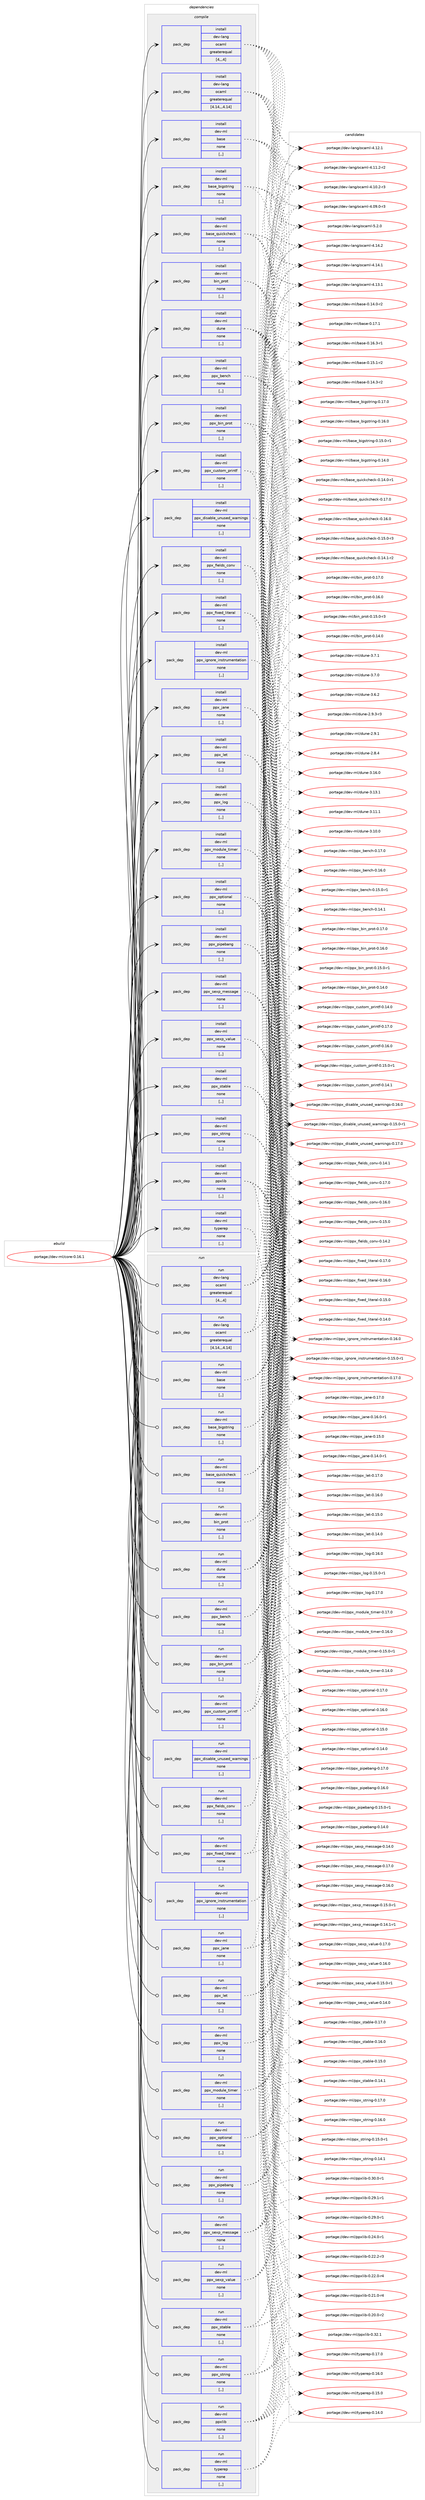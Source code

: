 digraph prolog {

# *************
# Graph options
# *************

newrank=true;
concentrate=true;
compound=true;
graph [rankdir=LR,fontname=Helvetica,fontsize=10,ranksep=1.5];#, ranksep=2.5, nodesep=0.2];
edge  [arrowhead=vee];
node  [fontname=Helvetica,fontsize=10];

# **********
# The ebuild
# **********

subgraph cluster_leftcol {
color=gray;
rank=same;
label=<<i>ebuild</i>>;
id [label="portage://dev-ml/core-0.16.1", color=red, width=4, href="../dev-ml/core-0.16.1.svg"];
}

# ****************
# The dependencies
# ****************

subgraph cluster_midcol {
color=gray;
label=<<i>dependencies</i>>;
subgraph cluster_compile {
fillcolor="#eeeeee";
style=filled;
label=<<i>compile</i>>;
subgraph pack86658 {
dependency116823 [label=<<TABLE BORDER="0" CELLBORDER="1" CELLSPACING="0" CELLPADDING="4" WIDTH="220"><TR><TD ROWSPAN="6" CELLPADDING="30">pack_dep</TD></TR><TR><TD WIDTH="110">install</TD></TR><TR><TD>dev-lang</TD></TR><TR><TD>ocaml</TD></TR><TR><TD>greaterequal</TD></TR><TR><TD>[4,,,4]</TD></TR></TABLE>>, shape=none, color=blue];
}
id:e -> dependency116823:w [weight=20,style="solid",arrowhead="vee"];
subgraph pack86659 {
dependency116824 [label=<<TABLE BORDER="0" CELLBORDER="1" CELLSPACING="0" CELLPADDING="4" WIDTH="220"><TR><TD ROWSPAN="6" CELLPADDING="30">pack_dep</TD></TR><TR><TD WIDTH="110">install</TD></TR><TR><TD>dev-lang</TD></TR><TR><TD>ocaml</TD></TR><TR><TD>greaterequal</TD></TR><TR><TD>[4.14,,,4.14]</TD></TR></TABLE>>, shape=none, color=blue];
}
id:e -> dependency116824:w [weight=20,style="solid",arrowhead="vee"];
subgraph pack86660 {
dependency116825 [label=<<TABLE BORDER="0" CELLBORDER="1" CELLSPACING="0" CELLPADDING="4" WIDTH="220"><TR><TD ROWSPAN="6" CELLPADDING="30">pack_dep</TD></TR><TR><TD WIDTH="110">install</TD></TR><TR><TD>dev-ml</TD></TR><TR><TD>base</TD></TR><TR><TD>none</TD></TR><TR><TD>[,,]</TD></TR></TABLE>>, shape=none, color=blue];
}
id:e -> dependency116825:w [weight=20,style="solid",arrowhead="vee"];
subgraph pack86661 {
dependency116826 [label=<<TABLE BORDER="0" CELLBORDER="1" CELLSPACING="0" CELLPADDING="4" WIDTH="220"><TR><TD ROWSPAN="6" CELLPADDING="30">pack_dep</TD></TR><TR><TD WIDTH="110">install</TD></TR><TR><TD>dev-ml</TD></TR><TR><TD>base_bigstring</TD></TR><TR><TD>none</TD></TR><TR><TD>[,,]</TD></TR></TABLE>>, shape=none, color=blue];
}
id:e -> dependency116826:w [weight=20,style="solid",arrowhead="vee"];
subgraph pack86662 {
dependency116827 [label=<<TABLE BORDER="0" CELLBORDER="1" CELLSPACING="0" CELLPADDING="4" WIDTH="220"><TR><TD ROWSPAN="6" CELLPADDING="30">pack_dep</TD></TR><TR><TD WIDTH="110">install</TD></TR><TR><TD>dev-ml</TD></TR><TR><TD>base_quickcheck</TD></TR><TR><TD>none</TD></TR><TR><TD>[,,]</TD></TR></TABLE>>, shape=none, color=blue];
}
id:e -> dependency116827:w [weight=20,style="solid",arrowhead="vee"];
subgraph pack86663 {
dependency116828 [label=<<TABLE BORDER="0" CELLBORDER="1" CELLSPACING="0" CELLPADDING="4" WIDTH="220"><TR><TD ROWSPAN="6" CELLPADDING="30">pack_dep</TD></TR><TR><TD WIDTH="110">install</TD></TR><TR><TD>dev-ml</TD></TR><TR><TD>bin_prot</TD></TR><TR><TD>none</TD></TR><TR><TD>[,,]</TD></TR></TABLE>>, shape=none, color=blue];
}
id:e -> dependency116828:w [weight=20,style="solid",arrowhead="vee"];
subgraph pack86664 {
dependency116829 [label=<<TABLE BORDER="0" CELLBORDER="1" CELLSPACING="0" CELLPADDING="4" WIDTH="220"><TR><TD ROWSPAN="6" CELLPADDING="30">pack_dep</TD></TR><TR><TD WIDTH="110">install</TD></TR><TR><TD>dev-ml</TD></TR><TR><TD>dune</TD></TR><TR><TD>none</TD></TR><TR><TD>[,,]</TD></TR></TABLE>>, shape=none, color=blue];
}
id:e -> dependency116829:w [weight=20,style="solid",arrowhead="vee"];
subgraph pack86665 {
dependency116830 [label=<<TABLE BORDER="0" CELLBORDER="1" CELLSPACING="0" CELLPADDING="4" WIDTH="220"><TR><TD ROWSPAN="6" CELLPADDING="30">pack_dep</TD></TR><TR><TD WIDTH="110">install</TD></TR><TR><TD>dev-ml</TD></TR><TR><TD>ppx_bench</TD></TR><TR><TD>none</TD></TR><TR><TD>[,,]</TD></TR></TABLE>>, shape=none, color=blue];
}
id:e -> dependency116830:w [weight=20,style="solid",arrowhead="vee"];
subgraph pack86666 {
dependency116831 [label=<<TABLE BORDER="0" CELLBORDER="1" CELLSPACING="0" CELLPADDING="4" WIDTH="220"><TR><TD ROWSPAN="6" CELLPADDING="30">pack_dep</TD></TR><TR><TD WIDTH="110">install</TD></TR><TR><TD>dev-ml</TD></TR><TR><TD>ppx_bin_prot</TD></TR><TR><TD>none</TD></TR><TR><TD>[,,]</TD></TR></TABLE>>, shape=none, color=blue];
}
id:e -> dependency116831:w [weight=20,style="solid",arrowhead="vee"];
subgraph pack86667 {
dependency116832 [label=<<TABLE BORDER="0" CELLBORDER="1" CELLSPACING="0" CELLPADDING="4" WIDTH="220"><TR><TD ROWSPAN="6" CELLPADDING="30">pack_dep</TD></TR><TR><TD WIDTH="110">install</TD></TR><TR><TD>dev-ml</TD></TR><TR><TD>ppx_custom_printf</TD></TR><TR><TD>none</TD></TR><TR><TD>[,,]</TD></TR></TABLE>>, shape=none, color=blue];
}
id:e -> dependency116832:w [weight=20,style="solid",arrowhead="vee"];
subgraph pack86668 {
dependency116833 [label=<<TABLE BORDER="0" CELLBORDER="1" CELLSPACING="0" CELLPADDING="4" WIDTH="220"><TR><TD ROWSPAN="6" CELLPADDING="30">pack_dep</TD></TR><TR><TD WIDTH="110">install</TD></TR><TR><TD>dev-ml</TD></TR><TR><TD>ppx_disable_unused_warnings</TD></TR><TR><TD>none</TD></TR><TR><TD>[,,]</TD></TR></TABLE>>, shape=none, color=blue];
}
id:e -> dependency116833:w [weight=20,style="solid",arrowhead="vee"];
subgraph pack86669 {
dependency116834 [label=<<TABLE BORDER="0" CELLBORDER="1" CELLSPACING="0" CELLPADDING="4" WIDTH="220"><TR><TD ROWSPAN="6" CELLPADDING="30">pack_dep</TD></TR><TR><TD WIDTH="110">install</TD></TR><TR><TD>dev-ml</TD></TR><TR><TD>ppx_fields_conv</TD></TR><TR><TD>none</TD></TR><TR><TD>[,,]</TD></TR></TABLE>>, shape=none, color=blue];
}
id:e -> dependency116834:w [weight=20,style="solid",arrowhead="vee"];
subgraph pack86670 {
dependency116835 [label=<<TABLE BORDER="0" CELLBORDER="1" CELLSPACING="0" CELLPADDING="4" WIDTH="220"><TR><TD ROWSPAN="6" CELLPADDING="30">pack_dep</TD></TR><TR><TD WIDTH="110">install</TD></TR><TR><TD>dev-ml</TD></TR><TR><TD>ppx_fixed_literal</TD></TR><TR><TD>none</TD></TR><TR><TD>[,,]</TD></TR></TABLE>>, shape=none, color=blue];
}
id:e -> dependency116835:w [weight=20,style="solid",arrowhead="vee"];
subgraph pack86671 {
dependency116836 [label=<<TABLE BORDER="0" CELLBORDER="1" CELLSPACING="0" CELLPADDING="4" WIDTH="220"><TR><TD ROWSPAN="6" CELLPADDING="30">pack_dep</TD></TR><TR><TD WIDTH="110">install</TD></TR><TR><TD>dev-ml</TD></TR><TR><TD>ppx_ignore_instrumentation</TD></TR><TR><TD>none</TD></TR><TR><TD>[,,]</TD></TR></TABLE>>, shape=none, color=blue];
}
id:e -> dependency116836:w [weight=20,style="solid",arrowhead="vee"];
subgraph pack86672 {
dependency116837 [label=<<TABLE BORDER="0" CELLBORDER="1" CELLSPACING="0" CELLPADDING="4" WIDTH="220"><TR><TD ROWSPAN="6" CELLPADDING="30">pack_dep</TD></TR><TR><TD WIDTH="110">install</TD></TR><TR><TD>dev-ml</TD></TR><TR><TD>ppx_jane</TD></TR><TR><TD>none</TD></TR><TR><TD>[,,]</TD></TR></TABLE>>, shape=none, color=blue];
}
id:e -> dependency116837:w [weight=20,style="solid",arrowhead="vee"];
subgraph pack86673 {
dependency116838 [label=<<TABLE BORDER="0" CELLBORDER="1" CELLSPACING="0" CELLPADDING="4" WIDTH="220"><TR><TD ROWSPAN="6" CELLPADDING="30">pack_dep</TD></TR><TR><TD WIDTH="110">install</TD></TR><TR><TD>dev-ml</TD></TR><TR><TD>ppx_let</TD></TR><TR><TD>none</TD></TR><TR><TD>[,,]</TD></TR></TABLE>>, shape=none, color=blue];
}
id:e -> dependency116838:w [weight=20,style="solid",arrowhead="vee"];
subgraph pack86674 {
dependency116839 [label=<<TABLE BORDER="0" CELLBORDER="1" CELLSPACING="0" CELLPADDING="4" WIDTH="220"><TR><TD ROWSPAN="6" CELLPADDING="30">pack_dep</TD></TR><TR><TD WIDTH="110">install</TD></TR><TR><TD>dev-ml</TD></TR><TR><TD>ppx_log</TD></TR><TR><TD>none</TD></TR><TR><TD>[,,]</TD></TR></TABLE>>, shape=none, color=blue];
}
id:e -> dependency116839:w [weight=20,style="solid",arrowhead="vee"];
subgraph pack86675 {
dependency116840 [label=<<TABLE BORDER="0" CELLBORDER="1" CELLSPACING="0" CELLPADDING="4" WIDTH="220"><TR><TD ROWSPAN="6" CELLPADDING="30">pack_dep</TD></TR><TR><TD WIDTH="110">install</TD></TR><TR><TD>dev-ml</TD></TR><TR><TD>ppx_module_timer</TD></TR><TR><TD>none</TD></TR><TR><TD>[,,]</TD></TR></TABLE>>, shape=none, color=blue];
}
id:e -> dependency116840:w [weight=20,style="solid",arrowhead="vee"];
subgraph pack86676 {
dependency116841 [label=<<TABLE BORDER="0" CELLBORDER="1" CELLSPACING="0" CELLPADDING="4" WIDTH="220"><TR><TD ROWSPAN="6" CELLPADDING="30">pack_dep</TD></TR><TR><TD WIDTH="110">install</TD></TR><TR><TD>dev-ml</TD></TR><TR><TD>ppx_optional</TD></TR><TR><TD>none</TD></TR><TR><TD>[,,]</TD></TR></TABLE>>, shape=none, color=blue];
}
id:e -> dependency116841:w [weight=20,style="solid",arrowhead="vee"];
subgraph pack86677 {
dependency116842 [label=<<TABLE BORDER="0" CELLBORDER="1" CELLSPACING="0" CELLPADDING="4" WIDTH="220"><TR><TD ROWSPAN="6" CELLPADDING="30">pack_dep</TD></TR><TR><TD WIDTH="110">install</TD></TR><TR><TD>dev-ml</TD></TR><TR><TD>ppx_pipebang</TD></TR><TR><TD>none</TD></TR><TR><TD>[,,]</TD></TR></TABLE>>, shape=none, color=blue];
}
id:e -> dependency116842:w [weight=20,style="solid",arrowhead="vee"];
subgraph pack86678 {
dependency116843 [label=<<TABLE BORDER="0" CELLBORDER="1" CELLSPACING="0" CELLPADDING="4" WIDTH="220"><TR><TD ROWSPAN="6" CELLPADDING="30">pack_dep</TD></TR><TR><TD WIDTH="110">install</TD></TR><TR><TD>dev-ml</TD></TR><TR><TD>ppx_sexp_message</TD></TR><TR><TD>none</TD></TR><TR><TD>[,,]</TD></TR></TABLE>>, shape=none, color=blue];
}
id:e -> dependency116843:w [weight=20,style="solid",arrowhead="vee"];
subgraph pack86679 {
dependency116844 [label=<<TABLE BORDER="0" CELLBORDER="1" CELLSPACING="0" CELLPADDING="4" WIDTH="220"><TR><TD ROWSPAN="6" CELLPADDING="30">pack_dep</TD></TR><TR><TD WIDTH="110">install</TD></TR><TR><TD>dev-ml</TD></TR><TR><TD>ppx_sexp_value</TD></TR><TR><TD>none</TD></TR><TR><TD>[,,]</TD></TR></TABLE>>, shape=none, color=blue];
}
id:e -> dependency116844:w [weight=20,style="solid",arrowhead="vee"];
subgraph pack86680 {
dependency116845 [label=<<TABLE BORDER="0" CELLBORDER="1" CELLSPACING="0" CELLPADDING="4" WIDTH="220"><TR><TD ROWSPAN="6" CELLPADDING="30">pack_dep</TD></TR><TR><TD WIDTH="110">install</TD></TR><TR><TD>dev-ml</TD></TR><TR><TD>ppx_stable</TD></TR><TR><TD>none</TD></TR><TR><TD>[,,]</TD></TR></TABLE>>, shape=none, color=blue];
}
id:e -> dependency116845:w [weight=20,style="solid",arrowhead="vee"];
subgraph pack86681 {
dependency116846 [label=<<TABLE BORDER="0" CELLBORDER="1" CELLSPACING="0" CELLPADDING="4" WIDTH="220"><TR><TD ROWSPAN="6" CELLPADDING="30">pack_dep</TD></TR><TR><TD WIDTH="110">install</TD></TR><TR><TD>dev-ml</TD></TR><TR><TD>ppx_string</TD></TR><TR><TD>none</TD></TR><TR><TD>[,,]</TD></TR></TABLE>>, shape=none, color=blue];
}
id:e -> dependency116846:w [weight=20,style="solid",arrowhead="vee"];
subgraph pack86682 {
dependency116847 [label=<<TABLE BORDER="0" CELLBORDER="1" CELLSPACING="0" CELLPADDING="4" WIDTH="220"><TR><TD ROWSPAN="6" CELLPADDING="30">pack_dep</TD></TR><TR><TD WIDTH="110">install</TD></TR><TR><TD>dev-ml</TD></TR><TR><TD>ppxlib</TD></TR><TR><TD>none</TD></TR><TR><TD>[,,]</TD></TR></TABLE>>, shape=none, color=blue];
}
id:e -> dependency116847:w [weight=20,style="solid",arrowhead="vee"];
subgraph pack86683 {
dependency116848 [label=<<TABLE BORDER="0" CELLBORDER="1" CELLSPACING="0" CELLPADDING="4" WIDTH="220"><TR><TD ROWSPAN="6" CELLPADDING="30">pack_dep</TD></TR><TR><TD WIDTH="110">install</TD></TR><TR><TD>dev-ml</TD></TR><TR><TD>typerep</TD></TR><TR><TD>none</TD></TR><TR><TD>[,,]</TD></TR></TABLE>>, shape=none, color=blue];
}
id:e -> dependency116848:w [weight=20,style="solid",arrowhead="vee"];
}
subgraph cluster_compileandrun {
fillcolor="#eeeeee";
style=filled;
label=<<i>compile and run</i>>;
}
subgraph cluster_run {
fillcolor="#eeeeee";
style=filled;
label=<<i>run</i>>;
subgraph pack86684 {
dependency116849 [label=<<TABLE BORDER="0" CELLBORDER="1" CELLSPACING="0" CELLPADDING="4" WIDTH="220"><TR><TD ROWSPAN="6" CELLPADDING="30">pack_dep</TD></TR><TR><TD WIDTH="110">run</TD></TR><TR><TD>dev-lang</TD></TR><TR><TD>ocaml</TD></TR><TR><TD>greaterequal</TD></TR><TR><TD>[4,,,4]</TD></TR></TABLE>>, shape=none, color=blue];
}
id:e -> dependency116849:w [weight=20,style="solid",arrowhead="odot"];
subgraph pack86685 {
dependency116850 [label=<<TABLE BORDER="0" CELLBORDER="1" CELLSPACING="0" CELLPADDING="4" WIDTH="220"><TR><TD ROWSPAN="6" CELLPADDING="30">pack_dep</TD></TR><TR><TD WIDTH="110">run</TD></TR><TR><TD>dev-lang</TD></TR><TR><TD>ocaml</TD></TR><TR><TD>greaterequal</TD></TR><TR><TD>[4.14,,,4.14]</TD></TR></TABLE>>, shape=none, color=blue];
}
id:e -> dependency116850:w [weight=20,style="solid",arrowhead="odot"];
subgraph pack86686 {
dependency116851 [label=<<TABLE BORDER="0" CELLBORDER="1" CELLSPACING="0" CELLPADDING="4" WIDTH="220"><TR><TD ROWSPAN="6" CELLPADDING="30">pack_dep</TD></TR><TR><TD WIDTH="110">run</TD></TR><TR><TD>dev-ml</TD></TR><TR><TD>base</TD></TR><TR><TD>none</TD></TR><TR><TD>[,,]</TD></TR></TABLE>>, shape=none, color=blue];
}
id:e -> dependency116851:w [weight=20,style="solid",arrowhead="odot"];
subgraph pack86687 {
dependency116852 [label=<<TABLE BORDER="0" CELLBORDER="1" CELLSPACING="0" CELLPADDING="4" WIDTH="220"><TR><TD ROWSPAN="6" CELLPADDING="30">pack_dep</TD></TR><TR><TD WIDTH="110">run</TD></TR><TR><TD>dev-ml</TD></TR><TR><TD>base_bigstring</TD></TR><TR><TD>none</TD></TR><TR><TD>[,,]</TD></TR></TABLE>>, shape=none, color=blue];
}
id:e -> dependency116852:w [weight=20,style="solid",arrowhead="odot"];
subgraph pack86688 {
dependency116853 [label=<<TABLE BORDER="0" CELLBORDER="1" CELLSPACING="0" CELLPADDING="4" WIDTH="220"><TR><TD ROWSPAN="6" CELLPADDING="30">pack_dep</TD></TR><TR><TD WIDTH="110">run</TD></TR><TR><TD>dev-ml</TD></TR><TR><TD>base_quickcheck</TD></TR><TR><TD>none</TD></TR><TR><TD>[,,]</TD></TR></TABLE>>, shape=none, color=blue];
}
id:e -> dependency116853:w [weight=20,style="solid",arrowhead="odot"];
subgraph pack86689 {
dependency116854 [label=<<TABLE BORDER="0" CELLBORDER="1" CELLSPACING="0" CELLPADDING="4" WIDTH="220"><TR><TD ROWSPAN="6" CELLPADDING="30">pack_dep</TD></TR><TR><TD WIDTH="110">run</TD></TR><TR><TD>dev-ml</TD></TR><TR><TD>bin_prot</TD></TR><TR><TD>none</TD></TR><TR><TD>[,,]</TD></TR></TABLE>>, shape=none, color=blue];
}
id:e -> dependency116854:w [weight=20,style="solid",arrowhead="odot"];
subgraph pack86690 {
dependency116855 [label=<<TABLE BORDER="0" CELLBORDER="1" CELLSPACING="0" CELLPADDING="4" WIDTH="220"><TR><TD ROWSPAN="6" CELLPADDING="30">pack_dep</TD></TR><TR><TD WIDTH="110">run</TD></TR><TR><TD>dev-ml</TD></TR><TR><TD>dune</TD></TR><TR><TD>none</TD></TR><TR><TD>[,,]</TD></TR></TABLE>>, shape=none, color=blue];
}
id:e -> dependency116855:w [weight=20,style="solid",arrowhead="odot"];
subgraph pack86691 {
dependency116856 [label=<<TABLE BORDER="0" CELLBORDER="1" CELLSPACING="0" CELLPADDING="4" WIDTH="220"><TR><TD ROWSPAN="6" CELLPADDING="30">pack_dep</TD></TR><TR><TD WIDTH="110">run</TD></TR><TR><TD>dev-ml</TD></TR><TR><TD>ppx_bench</TD></TR><TR><TD>none</TD></TR><TR><TD>[,,]</TD></TR></TABLE>>, shape=none, color=blue];
}
id:e -> dependency116856:w [weight=20,style="solid",arrowhead="odot"];
subgraph pack86692 {
dependency116857 [label=<<TABLE BORDER="0" CELLBORDER="1" CELLSPACING="0" CELLPADDING="4" WIDTH="220"><TR><TD ROWSPAN="6" CELLPADDING="30">pack_dep</TD></TR><TR><TD WIDTH="110">run</TD></TR><TR><TD>dev-ml</TD></TR><TR><TD>ppx_bin_prot</TD></TR><TR><TD>none</TD></TR><TR><TD>[,,]</TD></TR></TABLE>>, shape=none, color=blue];
}
id:e -> dependency116857:w [weight=20,style="solid",arrowhead="odot"];
subgraph pack86693 {
dependency116858 [label=<<TABLE BORDER="0" CELLBORDER="1" CELLSPACING="0" CELLPADDING="4" WIDTH="220"><TR><TD ROWSPAN="6" CELLPADDING="30">pack_dep</TD></TR><TR><TD WIDTH="110">run</TD></TR><TR><TD>dev-ml</TD></TR><TR><TD>ppx_custom_printf</TD></TR><TR><TD>none</TD></TR><TR><TD>[,,]</TD></TR></TABLE>>, shape=none, color=blue];
}
id:e -> dependency116858:w [weight=20,style="solid",arrowhead="odot"];
subgraph pack86694 {
dependency116859 [label=<<TABLE BORDER="0" CELLBORDER="1" CELLSPACING="0" CELLPADDING="4" WIDTH="220"><TR><TD ROWSPAN="6" CELLPADDING="30">pack_dep</TD></TR><TR><TD WIDTH="110">run</TD></TR><TR><TD>dev-ml</TD></TR><TR><TD>ppx_disable_unused_warnings</TD></TR><TR><TD>none</TD></TR><TR><TD>[,,]</TD></TR></TABLE>>, shape=none, color=blue];
}
id:e -> dependency116859:w [weight=20,style="solid",arrowhead="odot"];
subgraph pack86695 {
dependency116860 [label=<<TABLE BORDER="0" CELLBORDER="1" CELLSPACING="0" CELLPADDING="4" WIDTH="220"><TR><TD ROWSPAN="6" CELLPADDING="30">pack_dep</TD></TR><TR><TD WIDTH="110">run</TD></TR><TR><TD>dev-ml</TD></TR><TR><TD>ppx_fields_conv</TD></TR><TR><TD>none</TD></TR><TR><TD>[,,]</TD></TR></TABLE>>, shape=none, color=blue];
}
id:e -> dependency116860:w [weight=20,style="solid",arrowhead="odot"];
subgraph pack86696 {
dependency116861 [label=<<TABLE BORDER="0" CELLBORDER="1" CELLSPACING="0" CELLPADDING="4" WIDTH="220"><TR><TD ROWSPAN="6" CELLPADDING="30">pack_dep</TD></TR><TR><TD WIDTH="110">run</TD></TR><TR><TD>dev-ml</TD></TR><TR><TD>ppx_fixed_literal</TD></TR><TR><TD>none</TD></TR><TR><TD>[,,]</TD></TR></TABLE>>, shape=none, color=blue];
}
id:e -> dependency116861:w [weight=20,style="solid",arrowhead="odot"];
subgraph pack86697 {
dependency116862 [label=<<TABLE BORDER="0" CELLBORDER="1" CELLSPACING="0" CELLPADDING="4" WIDTH="220"><TR><TD ROWSPAN="6" CELLPADDING="30">pack_dep</TD></TR><TR><TD WIDTH="110">run</TD></TR><TR><TD>dev-ml</TD></TR><TR><TD>ppx_ignore_instrumentation</TD></TR><TR><TD>none</TD></TR><TR><TD>[,,]</TD></TR></TABLE>>, shape=none, color=blue];
}
id:e -> dependency116862:w [weight=20,style="solid",arrowhead="odot"];
subgraph pack86698 {
dependency116863 [label=<<TABLE BORDER="0" CELLBORDER="1" CELLSPACING="0" CELLPADDING="4" WIDTH="220"><TR><TD ROWSPAN="6" CELLPADDING="30">pack_dep</TD></TR><TR><TD WIDTH="110">run</TD></TR><TR><TD>dev-ml</TD></TR><TR><TD>ppx_jane</TD></TR><TR><TD>none</TD></TR><TR><TD>[,,]</TD></TR></TABLE>>, shape=none, color=blue];
}
id:e -> dependency116863:w [weight=20,style="solid",arrowhead="odot"];
subgraph pack86699 {
dependency116864 [label=<<TABLE BORDER="0" CELLBORDER="1" CELLSPACING="0" CELLPADDING="4" WIDTH="220"><TR><TD ROWSPAN="6" CELLPADDING="30">pack_dep</TD></TR><TR><TD WIDTH="110">run</TD></TR><TR><TD>dev-ml</TD></TR><TR><TD>ppx_let</TD></TR><TR><TD>none</TD></TR><TR><TD>[,,]</TD></TR></TABLE>>, shape=none, color=blue];
}
id:e -> dependency116864:w [weight=20,style="solid",arrowhead="odot"];
subgraph pack86700 {
dependency116865 [label=<<TABLE BORDER="0" CELLBORDER="1" CELLSPACING="0" CELLPADDING="4" WIDTH="220"><TR><TD ROWSPAN="6" CELLPADDING="30">pack_dep</TD></TR><TR><TD WIDTH="110">run</TD></TR><TR><TD>dev-ml</TD></TR><TR><TD>ppx_log</TD></TR><TR><TD>none</TD></TR><TR><TD>[,,]</TD></TR></TABLE>>, shape=none, color=blue];
}
id:e -> dependency116865:w [weight=20,style="solid",arrowhead="odot"];
subgraph pack86701 {
dependency116866 [label=<<TABLE BORDER="0" CELLBORDER="1" CELLSPACING="0" CELLPADDING="4" WIDTH="220"><TR><TD ROWSPAN="6" CELLPADDING="30">pack_dep</TD></TR><TR><TD WIDTH="110">run</TD></TR><TR><TD>dev-ml</TD></TR><TR><TD>ppx_module_timer</TD></TR><TR><TD>none</TD></TR><TR><TD>[,,]</TD></TR></TABLE>>, shape=none, color=blue];
}
id:e -> dependency116866:w [weight=20,style="solid",arrowhead="odot"];
subgraph pack86702 {
dependency116867 [label=<<TABLE BORDER="0" CELLBORDER="1" CELLSPACING="0" CELLPADDING="4" WIDTH="220"><TR><TD ROWSPAN="6" CELLPADDING="30">pack_dep</TD></TR><TR><TD WIDTH="110">run</TD></TR><TR><TD>dev-ml</TD></TR><TR><TD>ppx_optional</TD></TR><TR><TD>none</TD></TR><TR><TD>[,,]</TD></TR></TABLE>>, shape=none, color=blue];
}
id:e -> dependency116867:w [weight=20,style="solid",arrowhead="odot"];
subgraph pack86703 {
dependency116868 [label=<<TABLE BORDER="0" CELLBORDER="1" CELLSPACING="0" CELLPADDING="4" WIDTH="220"><TR><TD ROWSPAN="6" CELLPADDING="30">pack_dep</TD></TR><TR><TD WIDTH="110">run</TD></TR><TR><TD>dev-ml</TD></TR><TR><TD>ppx_pipebang</TD></TR><TR><TD>none</TD></TR><TR><TD>[,,]</TD></TR></TABLE>>, shape=none, color=blue];
}
id:e -> dependency116868:w [weight=20,style="solid",arrowhead="odot"];
subgraph pack86704 {
dependency116869 [label=<<TABLE BORDER="0" CELLBORDER="1" CELLSPACING="0" CELLPADDING="4" WIDTH="220"><TR><TD ROWSPAN="6" CELLPADDING="30">pack_dep</TD></TR><TR><TD WIDTH="110">run</TD></TR><TR><TD>dev-ml</TD></TR><TR><TD>ppx_sexp_message</TD></TR><TR><TD>none</TD></TR><TR><TD>[,,]</TD></TR></TABLE>>, shape=none, color=blue];
}
id:e -> dependency116869:w [weight=20,style="solid",arrowhead="odot"];
subgraph pack86705 {
dependency116870 [label=<<TABLE BORDER="0" CELLBORDER="1" CELLSPACING="0" CELLPADDING="4" WIDTH="220"><TR><TD ROWSPAN="6" CELLPADDING="30">pack_dep</TD></TR><TR><TD WIDTH="110">run</TD></TR><TR><TD>dev-ml</TD></TR><TR><TD>ppx_sexp_value</TD></TR><TR><TD>none</TD></TR><TR><TD>[,,]</TD></TR></TABLE>>, shape=none, color=blue];
}
id:e -> dependency116870:w [weight=20,style="solid",arrowhead="odot"];
subgraph pack86706 {
dependency116871 [label=<<TABLE BORDER="0" CELLBORDER="1" CELLSPACING="0" CELLPADDING="4" WIDTH="220"><TR><TD ROWSPAN="6" CELLPADDING="30">pack_dep</TD></TR><TR><TD WIDTH="110">run</TD></TR><TR><TD>dev-ml</TD></TR><TR><TD>ppx_stable</TD></TR><TR><TD>none</TD></TR><TR><TD>[,,]</TD></TR></TABLE>>, shape=none, color=blue];
}
id:e -> dependency116871:w [weight=20,style="solid",arrowhead="odot"];
subgraph pack86707 {
dependency116872 [label=<<TABLE BORDER="0" CELLBORDER="1" CELLSPACING="0" CELLPADDING="4" WIDTH="220"><TR><TD ROWSPAN="6" CELLPADDING="30">pack_dep</TD></TR><TR><TD WIDTH="110">run</TD></TR><TR><TD>dev-ml</TD></TR><TR><TD>ppx_string</TD></TR><TR><TD>none</TD></TR><TR><TD>[,,]</TD></TR></TABLE>>, shape=none, color=blue];
}
id:e -> dependency116872:w [weight=20,style="solid",arrowhead="odot"];
subgraph pack86708 {
dependency116873 [label=<<TABLE BORDER="0" CELLBORDER="1" CELLSPACING="0" CELLPADDING="4" WIDTH="220"><TR><TD ROWSPAN="6" CELLPADDING="30">pack_dep</TD></TR><TR><TD WIDTH="110">run</TD></TR><TR><TD>dev-ml</TD></TR><TR><TD>ppxlib</TD></TR><TR><TD>none</TD></TR><TR><TD>[,,]</TD></TR></TABLE>>, shape=none, color=blue];
}
id:e -> dependency116873:w [weight=20,style="solid",arrowhead="odot"];
subgraph pack86709 {
dependency116874 [label=<<TABLE BORDER="0" CELLBORDER="1" CELLSPACING="0" CELLPADDING="4" WIDTH="220"><TR><TD ROWSPAN="6" CELLPADDING="30">pack_dep</TD></TR><TR><TD WIDTH="110">run</TD></TR><TR><TD>dev-ml</TD></TR><TR><TD>typerep</TD></TR><TR><TD>none</TD></TR><TR><TD>[,,]</TD></TR></TABLE>>, shape=none, color=blue];
}
id:e -> dependency116874:w [weight=20,style="solid",arrowhead="odot"];
}
}

# **************
# The candidates
# **************

subgraph cluster_choices {
rank=same;
color=gray;
label=<<i>candidates</i>>;

subgraph choice86658 {
color=black;
nodesep=1;
choice1001011184510897110103471119997109108455346504648 [label="portage://dev-lang/ocaml-5.2.0", color=red, width=4,href="../dev-lang/ocaml-5.2.0.svg"];
choice100101118451089711010347111999710910845524649524650 [label="portage://dev-lang/ocaml-4.14.2", color=red, width=4,href="../dev-lang/ocaml-4.14.2.svg"];
choice100101118451089711010347111999710910845524649524649 [label="portage://dev-lang/ocaml-4.14.1", color=red, width=4,href="../dev-lang/ocaml-4.14.1.svg"];
choice100101118451089711010347111999710910845524649514649 [label="portage://dev-lang/ocaml-4.13.1", color=red, width=4,href="../dev-lang/ocaml-4.13.1.svg"];
choice100101118451089711010347111999710910845524649504649 [label="portage://dev-lang/ocaml-4.12.1", color=red, width=4,href="../dev-lang/ocaml-4.12.1.svg"];
choice1001011184510897110103471119997109108455246494946504511450 [label="portage://dev-lang/ocaml-4.11.2-r2", color=red, width=4,href="../dev-lang/ocaml-4.11.2-r2.svg"];
choice1001011184510897110103471119997109108455246494846504511451 [label="portage://dev-lang/ocaml-4.10.2-r3", color=red, width=4,href="../dev-lang/ocaml-4.10.2-r3.svg"];
choice1001011184510897110103471119997109108455246485746484511451 [label="portage://dev-lang/ocaml-4.09.0-r3", color=red, width=4,href="../dev-lang/ocaml-4.09.0-r3.svg"];
dependency116823:e -> choice1001011184510897110103471119997109108455346504648:w [style=dotted,weight="100"];
dependency116823:e -> choice100101118451089711010347111999710910845524649524650:w [style=dotted,weight="100"];
dependency116823:e -> choice100101118451089711010347111999710910845524649524649:w [style=dotted,weight="100"];
dependency116823:e -> choice100101118451089711010347111999710910845524649514649:w [style=dotted,weight="100"];
dependency116823:e -> choice100101118451089711010347111999710910845524649504649:w [style=dotted,weight="100"];
dependency116823:e -> choice1001011184510897110103471119997109108455246494946504511450:w [style=dotted,weight="100"];
dependency116823:e -> choice1001011184510897110103471119997109108455246494846504511451:w [style=dotted,weight="100"];
dependency116823:e -> choice1001011184510897110103471119997109108455246485746484511451:w [style=dotted,weight="100"];
}
subgraph choice86659 {
color=black;
nodesep=1;
choice1001011184510897110103471119997109108455346504648 [label="portage://dev-lang/ocaml-5.2.0", color=red, width=4,href="../dev-lang/ocaml-5.2.0.svg"];
choice100101118451089711010347111999710910845524649524650 [label="portage://dev-lang/ocaml-4.14.2", color=red, width=4,href="../dev-lang/ocaml-4.14.2.svg"];
choice100101118451089711010347111999710910845524649524649 [label="portage://dev-lang/ocaml-4.14.1", color=red, width=4,href="../dev-lang/ocaml-4.14.1.svg"];
choice100101118451089711010347111999710910845524649514649 [label="portage://dev-lang/ocaml-4.13.1", color=red, width=4,href="../dev-lang/ocaml-4.13.1.svg"];
choice100101118451089711010347111999710910845524649504649 [label="portage://dev-lang/ocaml-4.12.1", color=red, width=4,href="../dev-lang/ocaml-4.12.1.svg"];
choice1001011184510897110103471119997109108455246494946504511450 [label="portage://dev-lang/ocaml-4.11.2-r2", color=red, width=4,href="../dev-lang/ocaml-4.11.2-r2.svg"];
choice1001011184510897110103471119997109108455246494846504511451 [label="portage://dev-lang/ocaml-4.10.2-r3", color=red, width=4,href="../dev-lang/ocaml-4.10.2-r3.svg"];
choice1001011184510897110103471119997109108455246485746484511451 [label="portage://dev-lang/ocaml-4.09.0-r3", color=red, width=4,href="../dev-lang/ocaml-4.09.0-r3.svg"];
dependency116824:e -> choice1001011184510897110103471119997109108455346504648:w [style=dotted,weight="100"];
dependency116824:e -> choice100101118451089711010347111999710910845524649524650:w [style=dotted,weight="100"];
dependency116824:e -> choice100101118451089711010347111999710910845524649524649:w [style=dotted,weight="100"];
dependency116824:e -> choice100101118451089711010347111999710910845524649514649:w [style=dotted,weight="100"];
dependency116824:e -> choice100101118451089711010347111999710910845524649504649:w [style=dotted,weight="100"];
dependency116824:e -> choice1001011184510897110103471119997109108455246494946504511450:w [style=dotted,weight="100"];
dependency116824:e -> choice1001011184510897110103471119997109108455246494846504511451:w [style=dotted,weight="100"];
dependency116824:e -> choice1001011184510897110103471119997109108455246485746484511451:w [style=dotted,weight="100"];
}
subgraph choice86660 {
color=black;
nodesep=1;
choice1001011184510910847989711510145484649554649 [label="portage://dev-ml/base-0.17.1", color=red, width=4,href="../dev-ml/base-0.17.1.svg"];
choice10010111845109108479897115101454846495446514511449 [label="portage://dev-ml/base-0.16.3-r1", color=red, width=4,href="../dev-ml/base-0.16.3-r1.svg"];
choice10010111845109108479897115101454846495346494511450 [label="portage://dev-ml/base-0.15.1-r2", color=red, width=4,href="../dev-ml/base-0.15.1-r2.svg"];
choice10010111845109108479897115101454846495246514511450 [label="portage://dev-ml/base-0.14.3-r2", color=red, width=4,href="../dev-ml/base-0.14.3-r2.svg"];
choice10010111845109108479897115101454846495246484511450 [label="portage://dev-ml/base-0.14.0-r2", color=red, width=4,href="../dev-ml/base-0.14.0-r2.svg"];
dependency116825:e -> choice1001011184510910847989711510145484649554649:w [style=dotted,weight="100"];
dependency116825:e -> choice10010111845109108479897115101454846495446514511449:w [style=dotted,weight="100"];
dependency116825:e -> choice10010111845109108479897115101454846495346494511450:w [style=dotted,weight="100"];
dependency116825:e -> choice10010111845109108479897115101454846495246514511450:w [style=dotted,weight="100"];
dependency116825:e -> choice10010111845109108479897115101454846495246484511450:w [style=dotted,weight="100"];
}
subgraph choice86661 {
color=black;
nodesep=1;
choice10010111845109108479897115101959810510311511611410511010345484649554648 [label="portage://dev-ml/base_bigstring-0.17.0", color=red, width=4,href="../dev-ml/base_bigstring-0.17.0.svg"];
choice10010111845109108479897115101959810510311511611410511010345484649544648 [label="portage://dev-ml/base_bigstring-0.16.0", color=red, width=4,href="../dev-ml/base_bigstring-0.16.0.svg"];
choice100101118451091084798971151019598105103115116114105110103454846495346484511449 [label="portage://dev-ml/base_bigstring-0.15.0-r1", color=red, width=4,href="../dev-ml/base_bigstring-0.15.0-r1.svg"];
choice10010111845109108479897115101959810510311511611410511010345484649524648 [label="portage://dev-ml/base_bigstring-0.14.0", color=red, width=4,href="../dev-ml/base_bigstring-0.14.0.svg"];
dependency116826:e -> choice10010111845109108479897115101959810510311511611410511010345484649554648:w [style=dotted,weight="100"];
dependency116826:e -> choice10010111845109108479897115101959810510311511611410511010345484649544648:w [style=dotted,weight="100"];
dependency116826:e -> choice100101118451091084798971151019598105103115116114105110103454846495346484511449:w [style=dotted,weight="100"];
dependency116826:e -> choice10010111845109108479897115101959810510311511611410511010345484649524648:w [style=dotted,weight="100"];
}
subgraph choice86662 {
color=black;
nodesep=1;
choice100101118451091084798971151019511311710599107991041019910745484649554648 [label="portage://dev-ml/base_quickcheck-0.17.0", color=red, width=4,href="../dev-ml/base_quickcheck-0.17.0.svg"];
choice100101118451091084798971151019511311710599107991041019910745484649544648 [label="portage://dev-ml/base_quickcheck-0.16.0", color=red, width=4,href="../dev-ml/base_quickcheck-0.16.0.svg"];
choice1001011184510910847989711510195113117105991079910410199107454846495346484511451 [label="portage://dev-ml/base_quickcheck-0.15.0-r3", color=red, width=4,href="../dev-ml/base_quickcheck-0.15.0-r3.svg"];
choice1001011184510910847989711510195113117105991079910410199107454846495246494511450 [label="portage://dev-ml/base_quickcheck-0.14.1-r2", color=red, width=4,href="../dev-ml/base_quickcheck-0.14.1-r2.svg"];
choice1001011184510910847989711510195113117105991079910410199107454846495246484511449 [label="portage://dev-ml/base_quickcheck-0.14.0-r1", color=red, width=4,href="../dev-ml/base_quickcheck-0.14.0-r1.svg"];
dependency116827:e -> choice100101118451091084798971151019511311710599107991041019910745484649554648:w [style=dotted,weight="100"];
dependency116827:e -> choice100101118451091084798971151019511311710599107991041019910745484649544648:w [style=dotted,weight="100"];
dependency116827:e -> choice1001011184510910847989711510195113117105991079910410199107454846495346484511451:w [style=dotted,weight="100"];
dependency116827:e -> choice1001011184510910847989711510195113117105991079910410199107454846495246494511450:w [style=dotted,weight="100"];
dependency116827:e -> choice1001011184510910847989711510195113117105991079910410199107454846495246484511449:w [style=dotted,weight="100"];
}
subgraph choice86663 {
color=black;
nodesep=1;
choice1001011184510910847981051109511211411111645484649554648 [label="portage://dev-ml/bin_prot-0.17.0", color=red, width=4,href="../dev-ml/bin_prot-0.17.0.svg"];
choice1001011184510910847981051109511211411111645484649544648 [label="portage://dev-ml/bin_prot-0.16.0", color=red, width=4,href="../dev-ml/bin_prot-0.16.0.svg"];
choice10010111845109108479810511095112114111116454846495346484511451 [label="portage://dev-ml/bin_prot-0.15.0-r3", color=red, width=4,href="../dev-ml/bin_prot-0.15.0-r3.svg"];
choice1001011184510910847981051109511211411111645484649524648 [label="portage://dev-ml/bin_prot-0.14.0", color=red, width=4,href="../dev-ml/bin_prot-0.14.0.svg"];
dependency116828:e -> choice1001011184510910847981051109511211411111645484649554648:w [style=dotted,weight="100"];
dependency116828:e -> choice1001011184510910847981051109511211411111645484649544648:w [style=dotted,weight="100"];
dependency116828:e -> choice10010111845109108479810511095112114111116454846495346484511451:w [style=dotted,weight="100"];
dependency116828:e -> choice1001011184510910847981051109511211411111645484649524648:w [style=dotted,weight="100"];
}
subgraph choice86664 {
color=black;
nodesep=1;
choice100101118451091084710011711010145514649544648 [label="portage://dev-ml/dune-3.16.0", color=red, width=4,href="../dev-ml/dune-3.16.0.svg"];
choice100101118451091084710011711010145514649514649 [label="portage://dev-ml/dune-3.13.1", color=red, width=4,href="../dev-ml/dune-3.13.1.svg"];
choice100101118451091084710011711010145514649494649 [label="portage://dev-ml/dune-3.11.1", color=red, width=4,href="../dev-ml/dune-3.11.1.svg"];
choice100101118451091084710011711010145514649484648 [label="portage://dev-ml/dune-3.10.0", color=red, width=4,href="../dev-ml/dune-3.10.0.svg"];
choice1001011184510910847100117110101455146554649 [label="portage://dev-ml/dune-3.7.1", color=red, width=4,href="../dev-ml/dune-3.7.1.svg"];
choice1001011184510910847100117110101455146554648 [label="portage://dev-ml/dune-3.7.0", color=red, width=4,href="../dev-ml/dune-3.7.0.svg"];
choice1001011184510910847100117110101455146544650 [label="portage://dev-ml/dune-3.6.2", color=red, width=4,href="../dev-ml/dune-3.6.2.svg"];
choice10010111845109108471001171101014550465746514511451 [label="portage://dev-ml/dune-2.9.3-r3", color=red, width=4,href="../dev-ml/dune-2.9.3-r3.svg"];
choice1001011184510910847100117110101455046574649 [label="portage://dev-ml/dune-2.9.1", color=red, width=4,href="../dev-ml/dune-2.9.1.svg"];
choice1001011184510910847100117110101455046564652 [label="portage://dev-ml/dune-2.8.4", color=red, width=4,href="../dev-ml/dune-2.8.4.svg"];
dependency116829:e -> choice100101118451091084710011711010145514649544648:w [style=dotted,weight="100"];
dependency116829:e -> choice100101118451091084710011711010145514649514649:w [style=dotted,weight="100"];
dependency116829:e -> choice100101118451091084710011711010145514649494649:w [style=dotted,weight="100"];
dependency116829:e -> choice100101118451091084710011711010145514649484648:w [style=dotted,weight="100"];
dependency116829:e -> choice1001011184510910847100117110101455146554649:w [style=dotted,weight="100"];
dependency116829:e -> choice1001011184510910847100117110101455146554648:w [style=dotted,weight="100"];
dependency116829:e -> choice1001011184510910847100117110101455146544650:w [style=dotted,weight="100"];
dependency116829:e -> choice10010111845109108471001171101014550465746514511451:w [style=dotted,weight="100"];
dependency116829:e -> choice1001011184510910847100117110101455046574649:w [style=dotted,weight="100"];
dependency116829:e -> choice1001011184510910847100117110101455046564652:w [style=dotted,weight="100"];
}
subgraph choice86665 {
color=black;
nodesep=1;
choice100101118451091084711211212095981011109910445484649554648 [label="portage://dev-ml/ppx_bench-0.17.0", color=red, width=4,href="../dev-ml/ppx_bench-0.17.0.svg"];
choice100101118451091084711211212095981011109910445484649544648 [label="portage://dev-ml/ppx_bench-0.16.0", color=red, width=4,href="../dev-ml/ppx_bench-0.16.0.svg"];
choice1001011184510910847112112120959810111099104454846495346484511449 [label="portage://dev-ml/ppx_bench-0.15.0-r1", color=red, width=4,href="../dev-ml/ppx_bench-0.15.0-r1.svg"];
choice100101118451091084711211212095981011109910445484649524649 [label="portage://dev-ml/ppx_bench-0.14.1", color=red, width=4,href="../dev-ml/ppx_bench-0.14.1.svg"];
dependency116830:e -> choice100101118451091084711211212095981011109910445484649554648:w [style=dotted,weight="100"];
dependency116830:e -> choice100101118451091084711211212095981011109910445484649544648:w [style=dotted,weight="100"];
dependency116830:e -> choice1001011184510910847112112120959810111099104454846495346484511449:w [style=dotted,weight="100"];
dependency116830:e -> choice100101118451091084711211212095981011109910445484649524649:w [style=dotted,weight="100"];
}
subgraph choice86666 {
color=black;
nodesep=1;
choice100101118451091084711211212095981051109511211411111645484649554648 [label="portage://dev-ml/ppx_bin_prot-0.17.0", color=red, width=4,href="../dev-ml/ppx_bin_prot-0.17.0.svg"];
choice100101118451091084711211212095981051109511211411111645484649544648 [label="portage://dev-ml/ppx_bin_prot-0.16.0", color=red, width=4,href="../dev-ml/ppx_bin_prot-0.16.0.svg"];
choice1001011184510910847112112120959810511095112114111116454846495346484511449 [label="portage://dev-ml/ppx_bin_prot-0.15.0-r1", color=red, width=4,href="../dev-ml/ppx_bin_prot-0.15.0-r1.svg"];
choice100101118451091084711211212095981051109511211411111645484649524648 [label="portage://dev-ml/ppx_bin_prot-0.14.0", color=red, width=4,href="../dev-ml/ppx_bin_prot-0.14.0.svg"];
dependency116831:e -> choice100101118451091084711211212095981051109511211411111645484649554648:w [style=dotted,weight="100"];
dependency116831:e -> choice100101118451091084711211212095981051109511211411111645484649544648:w [style=dotted,weight="100"];
dependency116831:e -> choice1001011184510910847112112120959810511095112114111116454846495346484511449:w [style=dotted,weight="100"];
dependency116831:e -> choice100101118451091084711211212095981051109511211411111645484649524648:w [style=dotted,weight="100"];
}
subgraph choice86667 {
color=black;
nodesep=1;
choice100101118451091084711211212095991171151161111099511211410511011610245484649554648 [label="portage://dev-ml/ppx_custom_printf-0.17.0", color=red, width=4,href="../dev-ml/ppx_custom_printf-0.17.0.svg"];
choice100101118451091084711211212095991171151161111099511211410511011610245484649544648 [label="portage://dev-ml/ppx_custom_printf-0.16.0", color=red, width=4,href="../dev-ml/ppx_custom_printf-0.16.0.svg"];
choice1001011184510910847112112120959911711511611110995112114105110116102454846495346484511449 [label="portage://dev-ml/ppx_custom_printf-0.15.0-r1", color=red, width=4,href="../dev-ml/ppx_custom_printf-0.15.0-r1.svg"];
choice100101118451091084711211212095991171151161111099511211410511011610245484649524649 [label="portage://dev-ml/ppx_custom_printf-0.14.1", color=red, width=4,href="../dev-ml/ppx_custom_printf-0.14.1.svg"];
choice100101118451091084711211212095991171151161111099511211410511011610245484649524648 [label="portage://dev-ml/ppx_custom_printf-0.14.0", color=red, width=4,href="../dev-ml/ppx_custom_printf-0.14.0.svg"];
dependency116832:e -> choice100101118451091084711211212095991171151161111099511211410511011610245484649554648:w [style=dotted,weight="100"];
dependency116832:e -> choice100101118451091084711211212095991171151161111099511211410511011610245484649544648:w [style=dotted,weight="100"];
dependency116832:e -> choice1001011184510910847112112120959911711511611110995112114105110116102454846495346484511449:w [style=dotted,weight="100"];
dependency116832:e -> choice100101118451091084711211212095991171151161111099511211410511011610245484649524649:w [style=dotted,weight="100"];
dependency116832:e -> choice100101118451091084711211212095991171151161111099511211410511011610245484649524648:w [style=dotted,weight="100"];
}
subgraph choice86668 {
color=black;
nodesep=1;
choice100101118451091084711211212095100105115979810810195117110117115101100951199711411010511010311545484649554648 [label="portage://dev-ml/ppx_disable_unused_warnings-0.17.0", color=red, width=4,href="../dev-ml/ppx_disable_unused_warnings-0.17.0.svg"];
choice100101118451091084711211212095100105115979810810195117110117115101100951199711411010511010311545484649544648 [label="portage://dev-ml/ppx_disable_unused_warnings-0.16.0", color=red, width=4,href="../dev-ml/ppx_disable_unused_warnings-0.16.0.svg"];
choice1001011184510910847112112120951001051159798108101951171101171151011009511997114110105110103115454846495346484511449 [label="portage://dev-ml/ppx_disable_unused_warnings-0.15.0-r1", color=red, width=4,href="../dev-ml/ppx_disable_unused_warnings-0.15.0-r1.svg"];
dependency116833:e -> choice100101118451091084711211212095100105115979810810195117110117115101100951199711411010511010311545484649554648:w [style=dotted,weight="100"];
dependency116833:e -> choice100101118451091084711211212095100105115979810810195117110117115101100951199711411010511010311545484649544648:w [style=dotted,weight="100"];
dependency116833:e -> choice1001011184510910847112112120951001051159798108101951171101171151011009511997114110105110103115454846495346484511449:w [style=dotted,weight="100"];
}
subgraph choice86669 {
color=black;
nodesep=1;
choice100101118451091084711211212095102105101108100115959911111011845484649554648 [label="portage://dev-ml/ppx_fields_conv-0.17.0", color=red, width=4,href="../dev-ml/ppx_fields_conv-0.17.0.svg"];
choice100101118451091084711211212095102105101108100115959911111011845484649544648 [label="portage://dev-ml/ppx_fields_conv-0.16.0", color=red, width=4,href="../dev-ml/ppx_fields_conv-0.16.0.svg"];
choice100101118451091084711211212095102105101108100115959911111011845484649534648 [label="portage://dev-ml/ppx_fields_conv-0.15.0", color=red, width=4,href="../dev-ml/ppx_fields_conv-0.15.0.svg"];
choice100101118451091084711211212095102105101108100115959911111011845484649524650 [label="portage://dev-ml/ppx_fields_conv-0.14.2", color=red, width=4,href="../dev-ml/ppx_fields_conv-0.14.2.svg"];
choice100101118451091084711211212095102105101108100115959911111011845484649524649 [label="portage://dev-ml/ppx_fields_conv-0.14.1", color=red, width=4,href="../dev-ml/ppx_fields_conv-0.14.1.svg"];
dependency116834:e -> choice100101118451091084711211212095102105101108100115959911111011845484649554648:w [style=dotted,weight="100"];
dependency116834:e -> choice100101118451091084711211212095102105101108100115959911111011845484649544648:w [style=dotted,weight="100"];
dependency116834:e -> choice100101118451091084711211212095102105101108100115959911111011845484649534648:w [style=dotted,weight="100"];
dependency116834:e -> choice100101118451091084711211212095102105101108100115959911111011845484649524650:w [style=dotted,weight="100"];
dependency116834:e -> choice100101118451091084711211212095102105101108100115959911111011845484649524649:w [style=dotted,weight="100"];
}
subgraph choice86670 {
color=black;
nodesep=1;
choice100101118451091084711211212095102105120101100951081051161011149710845484649554648 [label="portage://dev-ml/ppx_fixed_literal-0.17.0", color=red, width=4,href="../dev-ml/ppx_fixed_literal-0.17.0.svg"];
choice100101118451091084711211212095102105120101100951081051161011149710845484649544648 [label="portage://dev-ml/ppx_fixed_literal-0.16.0", color=red, width=4,href="../dev-ml/ppx_fixed_literal-0.16.0.svg"];
choice100101118451091084711211212095102105120101100951081051161011149710845484649534648 [label="portage://dev-ml/ppx_fixed_literal-0.15.0", color=red, width=4,href="../dev-ml/ppx_fixed_literal-0.15.0.svg"];
choice100101118451091084711211212095102105120101100951081051161011149710845484649524648 [label="portage://dev-ml/ppx_fixed_literal-0.14.0", color=red, width=4,href="../dev-ml/ppx_fixed_literal-0.14.0.svg"];
dependency116835:e -> choice100101118451091084711211212095102105120101100951081051161011149710845484649554648:w [style=dotted,weight="100"];
dependency116835:e -> choice100101118451091084711211212095102105120101100951081051161011149710845484649544648:w [style=dotted,weight="100"];
dependency116835:e -> choice100101118451091084711211212095102105120101100951081051161011149710845484649534648:w [style=dotted,weight="100"];
dependency116835:e -> choice100101118451091084711211212095102105120101100951081051161011149710845484649524648:w [style=dotted,weight="100"];
}
subgraph choice86671 {
color=black;
nodesep=1;
choice100101118451091084711211212095105103110111114101951051101151161141171091011101169711610511111045484649554648 [label="portage://dev-ml/ppx_ignore_instrumentation-0.17.0", color=red, width=4,href="../dev-ml/ppx_ignore_instrumentation-0.17.0.svg"];
choice100101118451091084711211212095105103110111114101951051101151161141171091011101169711610511111045484649544648 [label="portage://dev-ml/ppx_ignore_instrumentation-0.16.0", color=red, width=4,href="../dev-ml/ppx_ignore_instrumentation-0.16.0.svg"];
choice1001011184510910847112112120951051031101111141019510511011511611411710910111011697116105111110454846495346484511449 [label="portage://dev-ml/ppx_ignore_instrumentation-0.15.0-r1", color=red, width=4,href="../dev-ml/ppx_ignore_instrumentation-0.15.0-r1.svg"];
dependency116836:e -> choice100101118451091084711211212095105103110111114101951051101151161141171091011101169711610511111045484649554648:w [style=dotted,weight="100"];
dependency116836:e -> choice100101118451091084711211212095105103110111114101951051101151161141171091011101169711610511111045484649544648:w [style=dotted,weight="100"];
dependency116836:e -> choice1001011184510910847112112120951051031101111141019510511011511611411710910111011697116105111110454846495346484511449:w [style=dotted,weight="100"];
}
subgraph choice86672 {
color=black;
nodesep=1;
choice1001011184510910847112112120951069711010145484649554648 [label="portage://dev-ml/ppx_jane-0.17.0", color=red, width=4,href="../dev-ml/ppx_jane-0.17.0.svg"];
choice10010111845109108471121121209510697110101454846495446484511449 [label="portage://dev-ml/ppx_jane-0.16.0-r1", color=red, width=4,href="../dev-ml/ppx_jane-0.16.0-r1.svg"];
choice1001011184510910847112112120951069711010145484649534648 [label="portage://dev-ml/ppx_jane-0.15.0", color=red, width=4,href="../dev-ml/ppx_jane-0.15.0.svg"];
choice10010111845109108471121121209510697110101454846495246484511449 [label="portage://dev-ml/ppx_jane-0.14.0-r1", color=red, width=4,href="../dev-ml/ppx_jane-0.14.0-r1.svg"];
dependency116837:e -> choice1001011184510910847112112120951069711010145484649554648:w [style=dotted,weight="100"];
dependency116837:e -> choice10010111845109108471121121209510697110101454846495446484511449:w [style=dotted,weight="100"];
dependency116837:e -> choice1001011184510910847112112120951069711010145484649534648:w [style=dotted,weight="100"];
dependency116837:e -> choice10010111845109108471121121209510697110101454846495246484511449:w [style=dotted,weight="100"];
}
subgraph choice86673 {
color=black;
nodesep=1;
choice10010111845109108471121121209510810111645484649554648 [label="portage://dev-ml/ppx_let-0.17.0", color=red, width=4,href="../dev-ml/ppx_let-0.17.0.svg"];
choice10010111845109108471121121209510810111645484649544648 [label="portage://dev-ml/ppx_let-0.16.0", color=red, width=4,href="../dev-ml/ppx_let-0.16.0.svg"];
choice10010111845109108471121121209510810111645484649534648 [label="portage://dev-ml/ppx_let-0.15.0", color=red, width=4,href="../dev-ml/ppx_let-0.15.0.svg"];
choice10010111845109108471121121209510810111645484649524648 [label="portage://dev-ml/ppx_let-0.14.0", color=red, width=4,href="../dev-ml/ppx_let-0.14.0.svg"];
dependency116838:e -> choice10010111845109108471121121209510810111645484649554648:w [style=dotted,weight="100"];
dependency116838:e -> choice10010111845109108471121121209510810111645484649544648:w [style=dotted,weight="100"];
dependency116838:e -> choice10010111845109108471121121209510810111645484649534648:w [style=dotted,weight="100"];
dependency116838:e -> choice10010111845109108471121121209510810111645484649524648:w [style=dotted,weight="100"];
}
subgraph choice86674 {
color=black;
nodesep=1;
choice10010111845109108471121121209510811110345484649554648 [label="portage://dev-ml/ppx_log-0.17.0", color=red, width=4,href="../dev-ml/ppx_log-0.17.0.svg"];
choice10010111845109108471121121209510811110345484649544648 [label="portage://dev-ml/ppx_log-0.16.0", color=red, width=4,href="../dev-ml/ppx_log-0.16.0.svg"];
choice100101118451091084711211212095108111103454846495346484511449 [label="portage://dev-ml/ppx_log-0.15.0-r1", color=red, width=4,href="../dev-ml/ppx_log-0.15.0-r1.svg"];
dependency116839:e -> choice10010111845109108471121121209510811110345484649554648:w [style=dotted,weight="100"];
dependency116839:e -> choice10010111845109108471121121209510811110345484649544648:w [style=dotted,weight="100"];
dependency116839:e -> choice100101118451091084711211212095108111103454846495346484511449:w [style=dotted,weight="100"];
}
subgraph choice86675 {
color=black;
nodesep=1;
choice1001011184510910847112112120951091111001171081019511610510910111445484649554648 [label="portage://dev-ml/ppx_module_timer-0.17.0", color=red, width=4,href="../dev-ml/ppx_module_timer-0.17.0.svg"];
choice1001011184510910847112112120951091111001171081019511610510910111445484649544648 [label="portage://dev-ml/ppx_module_timer-0.16.0", color=red, width=4,href="../dev-ml/ppx_module_timer-0.16.0.svg"];
choice10010111845109108471121121209510911110011710810195116105109101114454846495346484511449 [label="portage://dev-ml/ppx_module_timer-0.15.0-r1", color=red, width=4,href="../dev-ml/ppx_module_timer-0.15.0-r1.svg"];
choice1001011184510910847112112120951091111001171081019511610510910111445484649524648 [label="portage://dev-ml/ppx_module_timer-0.14.0", color=red, width=4,href="../dev-ml/ppx_module_timer-0.14.0.svg"];
dependency116840:e -> choice1001011184510910847112112120951091111001171081019511610510910111445484649554648:w [style=dotted,weight="100"];
dependency116840:e -> choice1001011184510910847112112120951091111001171081019511610510910111445484649544648:w [style=dotted,weight="100"];
dependency116840:e -> choice10010111845109108471121121209510911110011710810195116105109101114454846495346484511449:w [style=dotted,weight="100"];
dependency116840:e -> choice1001011184510910847112112120951091111001171081019511610510910111445484649524648:w [style=dotted,weight="100"];
}
subgraph choice86676 {
color=black;
nodesep=1;
choice1001011184510910847112112120951111121161051111109710845484649554648 [label="portage://dev-ml/ppx_optional-0.17.0", color=red, width=4,href="../dev-ml/ppx_optional-0.17.0.svg"];
choice1001011184510910847112112120951111121161051111109710845484649544648 [label="portage://dev-ml/ppx_optional-0.16.0", color=red, width=4,href="../dev-ml/ppx_optional-0.16.0.svg"];
choice1001011184510910847112112120951111121161051111109710845484649534648 [label="portage://dev-ml/ppx_optional-0.15.0", color=red, width=4,href="../dev-ml/ppx_optional-0.15.0.svg"];
choice1001011184510910847112112120951111121161051111109710845484649524648 [label="portage://dev-ml/ppx_optional-0.14.0", color=red, width=4,href="../dev-ml/ppx_optional-0.14.0.svg"];
dependency116841:e -> choice1001011184510910847112112120951111121161051111109710845484649554648:w [style=dotted,weight="100"];
dependency116841:e -> choice1001011184510910847112112120951111121161051111109710845484649544648:w [style=dotted,weight="100"];
dependency116841:e -> choice1001011184510910847112112120951111121161051111109710845484649534648:w [style=dotted,weight="100"];
dependency116841:e -> choice1001011184510910847112112120951111121161051111109710845484649524648:w [style=dotted,weight="100"];
}
subgraph choice86677 {
color=black;
nodesep=1;
choice100101118451091084711211212095112105112101989711010345484649554648 [label="portage://dev-ml/ppx_pipebang-0.17.0", color=red, width=4,href="../dev-ml/ppx_pipebang-0.17.0.svg"];
choice100101118451091084711211212095112105112101989711010345484649544648 [label="portage://dev-ml/ppx_pipebang-0.16.0", color=red, width=4,href="../dev-ml/ppx_pipebang-0.16.0.svg"];
choice1001011184510910847112112120951121051121019897110103454846495346484511449 [label="portage://dev-ml/ppx_pipebang-0.15.0-r1", color=red, width=4,href="../dev-ml/ppx_pipebang-0.15.0-r1.svg"];
choice100101118451091084711211212095112105112101989711010345484649524648 [label="portage://dev-ml/ppx_pipebang-0.14.0", color=red, width=4,href="../dev-ml/ppx_pipebang-0.14.0.svg"];
dependency116842:e -> choice100101118451091084711211212095112105112101989711010345484649554648:w [style=dotted,weight="100"];
dependency116842:e -> choice100101118451091084711211212095112105112101989711010345484649544648:w [style=dotted,weight="100"];
dependency116842:e -> choice1001011184510910847112112120951121051121019897110103454846495346484511449:w [style=dotted,weight="100"];
dependency116842:e -> choice100101118451091084711211212095112105112101989711010345484649524648:w [style=dotted,weight="100"];
}
subgraph choice86678 {
color=black;
nodesep=1;
choice100101118451091084711211212095115101120112951091011151159710310145484649554648 [label="portage://dev-ml/ppx_sexp_message-0.17.0", color=red, width=4,href="../dev-ml/ppx_sexp_message-0.17.0.svg"];
choice100101118451091084711211212095115101120112951091011151159710310145484649544648 [label="portage://dev-ml/ppx_sexp_message-0.16.0", color=red, width=4,href="../dev-ml/ppx_sexp_message-0.16.0.svg"];
choice1001011184510910847112112120951151011201129510910111511597103101454846495346484511449 [label="portage://dev-ml/ppx_sexp_message-0.15.0-r1", color=red, width=4,href="../dev-ml/ppx_sexp_message-0.15.0-r1.svg"];
choice1001011184510910847112112120951151011201129510910111511597103101454846495246494511449 [label="portage://dev-ml/ppx_sexp_message-0.14.1-r1", color=red, width=4,href="../dev-ml/ppx_sexp_message-0.14.1-r1.svg"];
choice100101118451091084711211212095115101120112951091011151159710310145484649524648 [label="portage://dev-ml/ppx_sexp_message-0.14.0", color=red, width=4,href="../dev-ml/ppx_sexp_message-0.14.0.svg"];
dependency116843:e -> choice100101118451091084711211212095115101120112951091011151159710310145484649554648:w [style=dotted,weight="100"];
dependency116843:e -> choice100101118451091084711211212095115101120112951091011151159710310145484649544648:w [style=dotted,weight="100"];
dependency116843:e -> choice1001011184510910847112112120951151011201129510910111511597103101454846495346484511449:w [style=dotted,weight="100"];
dependency116843:e -> choice1001011184510910847112112120951151011201129510910111511597103101454846495246494511449:w [style=dotted,weight="100"];
dependency116843:e -> choice100101118451091084711211212095115101120112951091011151159710310145484649524648:w [style=dotted,weight="100"];
}
subgraph choice86679 {
color=black;
nodesep=1;
choice100101118451091084711211212095115101120112951189710811710145484649554648 [label="portage://dev-ml/ppx_sexp_value-0.17.0", color=red, width=4,href="../dev-ml/ppx_sexp_value-0.17.0.svg"];
choice100101118451091084711211212095115101120112951189710811710145484649544648 [label="portage://dev-ml/ppx_sexp_value-0.16.0", color=red, width=4,href="../dev-ml/ppx_sexp_value-0.16.0.svg"];
choice1001011184510910847112112120951151011201129511897108117101454846495346484511449 [label="portage://dev-ml/ppx_sexp_value-0.15.0-r1", color=red, width=4,href="../dev-ml/ppx_sexp_value-0.15.0-r1.svg"];
choice100101118451091084711211212095115101120112951189710811710145484649524648 [label="portage://dev-ml/ppx_sexp_value-0.14.0", color=red, width=4,href="../dev-ml/ppx_sexp_value-0.14.0.svg"];
dependency116844:e -> choice100101118451091084711211212095115101120112951189710811710145484649554648:w [style=dotted,weight="100"];
dependency116844:e -> choice100101118451091084711211212095115101120112951189710811710145484649544648:w [style=dotted,weight="100"];
dependency116844:e -> choice1001011184510910847112112120951151011201129511897108117101454846495346484511449:w [style=dotted,weight="100"];
dependency116844:e -> choice100101118451091084711211212095115101120112951189710811710145484649524648:w [style=dotted,weight="100"];
}
subgraph choice86680 {
color=black;
nodesep=1;
choice100101118451091084711211212095115116979810810145484649554648 [label="portage://dev-ml/ppx_stable-0.17.0", color=red, width=4,href="../dev-ml/ppx_stable-0.17.0.svg"];
choice100101118451091084711211212095115116979810810145484649544648 [label="portage://dev-ml/ppx_stable-0.16.0", color=red, width=4,href="../dev-ml/ppx_stable-0.16.0.svg"];
choice100101118451091084711211212095115116979810810145484649534648 [label="portage://dev-ml/ppx_stable-0.15.0", color=red, width=4,href="../dev-ml/ppx_stable-0.15.0.svg"];
choice100101118451091084711211212095115116979810810145484649524649 [label="portage://dev-ml/ppx_stable-0.14.1", color=red, width=4,href="../dev-ml/ppx_stable-0.14.1.svg"];
dependency116845:e -> choice100101118451091084711211212095115116979810810145484649554648:w [style=dotted,weight="100"];
dependency116845:e -> choice100101118451091084711211212095115116979810810145484649544648:w [style=dotted,weight="100"];
dependency116845:e -> choice100101118451091084711211212095115116979810810145484649534648:w [style=dotted,weight="100"];
dependency116845:e -> choice100101118451091084711211212095115116979810810145484649524649:w [style=dotted,weight="100"];
}
subgraph choice86681 {
color=black;
nodesep=1;
choice10010111845109108471121121209511511611410511010345484649554648 [label="portage://dev-ml/ppx_string-0.17.0", color=red, width=4,href="../dev-ml/ppx_string-0.17.0.svg"];
choice10010111845109108471121121209511511611410511010345484649544648 [label="portage://dev-ml/ppx_string-0.16.0", color=red, width=4,href="../dev-ml/ppx_string-0.16.0.svg"];
choice100101118451091084711211212095115116114105110103454846495346484511449 [label="portage://dev-ml/ppx_string-0.15.0-r1", color=red, width=4,href="../dev-ml/ppx_string-0.15.0-r1.svg"];
choice10010111845109108471121121209511511611410511010345484649524649 [label="portage://dev-ml/ppx_string-0.14.1", color=red, width=4,href="../dev-ml/ppx_string-0.14.1.svg"];
dependency116846:e -> choice10010111845109108471121121209511511611410511010345484649554648:w [style=dotted,weight="100"];
dependency116846:e -> choice10010111845109108471121121209511511611410511010345484649544648:w [style=dotted,weight="100"];
dependency116846:e -> choice100101118451091084711211212095115116114105110103454846495346484511449:w [style=dotted,weight="100"];
dependency116846:e -> choice10010111845109108471121121209511511611410511010345484649524649:w [style=dotted,weight="100"];
}
subgraph choice86682 {
color=black;
nodesep=1;
choice10010111845109108471121121201081059845484651504649 [label="portage://dev-ml/ppxlib-0.32.1", color=red, width=4,href="../dev-ml/ppxlib-0.32.1.svg"];
choice100101118451091084711211212010810598454846514846484511449 [label="portage://dev-ml/ppxlib-0.30.0-r1", color=red, width=4,href="../dev-ml/ppxlib-0.30.0-r1.svg"];
choice100101118451091084711211212010810598454846505746494511449 [label="portage://dev-ml/ppxlib-0.29.1-r1", color=red, width=4,href="../dev-ml/ppxlib-0.29.1-r1.svg"];
choice100101118451091084711211212010810598454846505746484511449 [label="portage://dev-ml/ppxlib-0.29.0-r1", color=red, width=4,href="../dev-ml/ppxlib-0.29.0-r1.svg"];
choice100101118451091084711211212010810598454846505246484511449 [label="portage://dev-ml/ppxlib-0.24.0-r1", color=red, width=4,href="../dev-ml/ppxlib-0.24.0-r1.svg"];
choice100101118451091084711211212010810598454846505046504511451 [label="portage://dev-ml/ppxlib-0.22.2-r3", color=red, width=4,href="../dev-ml/ppxlib-0.22.2-r3.svg"];
choice100101118451091084711211212010810598454846505046484511452 [label="portage://dev-ml/ppxlib-0.22.0-r4", color=red, width=4,href="../dev-ml/ppxlib-0.22.0-r4.svg"];
choice100101118451091084711211212010810598454846504946484511452 [label="portage://dev-ml/ppxlib-0.21.0-r4", color=red, width=4,href="../dev-ml/ppxlib-0.21.0-r4.svg"];
choice100101118451091084711211212010810598454846504846484511450 [label="portage://dev-ml/ppxlib-0.20.0-r2", color=red, width=4,href="../dev-ml/ppxlib-0.20.0-r2.svg"];
dependency116847:e -> choice10010111845109108471121121201081059845484651504649:w [style=dotted,weight="100"];
dependency116847:e -> choice100101118451091084711211212010810598454846514846484511449:w [style=dotted,weight="100"];
dependency116847:e -> choice100101118451091084711211212010810598454846505746494511449:w [style=dotted,weight="100"];
dependency116847:e -> choice100101118451091084711211212010810598454846505746484511449:w [style=dotted,weight="100"];
dependency116847:e -> choice100101118451091084711211212010810598454846505246484511449:w [style=dotted,weight="100"];
dependency116847:e -> choice100101118451091084711211212010810598454846505046504511451:w [style=dotted,weight="100"];
dependency116847:e -> choice100101118451091084711211212010810598454846505046484511452:w [style=dotted,weight="100"];
dependency116847:e -> choice100101118451091084711211212010810598454846504946484511452:w [style=dotted,weight="100"];
dependency116847:e -> choice100101118451091084711211212010810598454846504846484511450:w [style=dotted,weight="100"];
}
subgraph choice86683 {
color=black;
nodesep=1;
choice100101118451091084711612111210111410111245484649554648 [label="portage://dev-ml/typerep-0.17.0", color=red, width=4,href="../dev-ml/typerep-0.17.0.svg"];
choice100101118451091084711612111210111410111245484649544648 [label="portage://dev-ml/typerep-0.16.0", color=red, width=4,href="../dev-ml/typerep-0.16.0.svg"];
choice100101118451091084711612111210111410111245484649534648 [label="portage://dev-ml/typerep-0.15.0", color=red, width=4,href="../dev-ml/typerep-0.15.0.svg"];
choice100101118451091084711612111210111410111245484649524648 [label="portage://dev-ml/typerep-0.14.0", color=red, width=4,href="../dev-ml/typerep-0.14.0.svg"];
dependency116848:e -> choice100101118451091084711612111210111410111245484649554648:w [style=dotted,weight="100"];
dependency116848:e -> choice100101118451091084711612111210111410111245484649544648:w [style=dotted,weight="100"];
dependency116848:e -> choice100101118451091084711612111210111410111245484649534648:w [style=dotted,weight="100"];
dependency116848:e -> choice100101118451091084711612111210111410111245484649524648:w [style=dotted,weight="100"];
}
subgraph choice86684 {
color=black;
nodesep=1;
choice1001011184510897110103471119997109108455346504648 [label="portage://dev-lang/ocaml-5.2.0", color=red, width=4,href="../dev-lang/ocaml-5.2.0.svg"];
choice100101118451089711010347111999710910845524649524650 [label="portage://dev-lang/ocaml-4.14.2", color=red, width=4,href="../dev-lang/ocaml-4.14.2.svg"];
choice100101118451089711010347111999710910845524649524649 [label="portage://dev-lang/ocaml-4.14.1", color=red, width=4,href="../dev-lang/ocaml-4.14.1.svg"];
choice100101118451089711010347111999710910845524649514649 [label="portage://dev-lang/ocaml-4.13.1", color=red, width=4,href="../dev-lang/ocaml-4.13.1.svg"];
choice100101118451089711010347111999710910845524649504649 [label="portage://dev-lang/ocaml-4.12.1", color=red, width=4,href="../dev-lang/ocaml-4.12.1.svg"];
choice1001011184510897110103471119997109108455246494946504511450 [label="portage://dev-lang/ocaml-4.11.2-r2", color=red, width=4,href="../dev-lang/ocaml-4.11.2-r2.svg"];
choice1001011184510897110103471119997109108455246494846504511451 [label="portage://dev-lang/ocaml-4.10.2-r3", color=red, width=4,href="../dev-lang/ocaml-4.10.2-r3.svg"];
choice1001011184510897110103471119997109108455246485746484511451 [label="portage://dev-lang/ocaml-4.09.0-r3", color=red, width=4,href="../dev-lang/ocaml-4.09.0-r3.svg"];
dependency116849:e -> choice1001011184510897110103471119997109108455346504648:w [style=dotted,weight="100"];
dependency116849:e -> choice100101118451089711010347111999710910845524649524650:w [style=dotted,weight="100"];
dependency116849:e -> choice100101118451089711010347111999710910845524649524649:w [style=dotted,weight="100"];
dependency116849:e -> choice100101118451089711010347111999710910845524649514649:w [style=dotted,weight="100"];
dependency116849:e -> choice100101118451089711010347111999710910845524649504649:w [style=dotted,weight="100"];
dependency116849:e -> choice1001011184510897110103471119997109108455246494946504511450:w [style=dotted,weight="100"];
dependency116849:e -> choice1001011184510897110103471119997109108455246494846504511451:w [style=dotted,weight="100"];
dependency116849:e -> choice1001011184510897110103471119997109108455246485746484511451:w [style=dotted,weight="100"];
}
subgraph choice86685 {
color=black;
nodesep=1;
choice1001011184510897110103471119997109108455346504648 [label="portage://dev-lang/ocaml-5.2.0", color=red, width=4,href="../dev-lang/ocaml-5.2.0.svg"];
choice100101118451089711010347111999710910845524649524650 [label="portage://dev-lang/ocaml-4.14.2", color=red, width=4,href="../dev-lang/ocaml-4.14.2.svg"];
choice100101118451089711010347111999710910845524649524649 [label="portage://dev-lang/ocaml-4.14.1", color=red, width=4,href="../dev-lang/ocaml-4.14.1.svg"];
choice100101118451089711010347111999710910845524649514649 [label="portage://dev-lang/ocaml-4.13.1", color=red, width=4,href="../dev-lang/ocaml-4.13.1.svg"];
choice100101118451089711010347111999710910845524649504649 [label="portage://dev-lang/ocaml-4.12.1", color=red, width=4,href="../dev-lang/ocaml-4.12.1.svg"];
choice1001011184510897110103471119997109108455246494946504511450 [label="portage://dev-lang/ocaml-4.11.2-r2", color=red, width=4,href="../dev-lang/ocaml-4.11.2-r2.svg"];
choice1001011184510897110103471119997109108455246494846504511451 [label="portage://dev-lang/ocaml-4.10.2-r3", color=red, width=4,href="../dev-lang/ocaml-4.10.2-r3.svg"];
choice1001011184510897110103471119997109108455246485746484511451 [label="portage://dev-lang/ocaml-4.09.0-r3", color=red, width=4,href="../dev-lang/ocaml-4.09.0-r3.svg"];
dependency116850:e -> choice1001011184510897110103471119997109108455346504648:w [style=dotted,weight="100"];
dependency116850:e -> choice100101118451089711010347111999710910845524649524650:w [style=dotted,weight="100"];
dependency116850:e -> choice100101118451089711010347111999710910845524649524649:w [style=dotted,weight="100"];
dependency116850:e -> choice100101118451089711010347111999710910845524649514649:w [style=dotted,weight="100"];
dependency116850:e -> choice100101118451089711010347111999710910845524649504649:w [style=dotted,weight="100"];
dependency116850:e -> choice1001011184510897110103471119997109108455246494946504511450:w [style=dotted,weight="100"];
dependency116850:e -> choice1001011184510897110103471119997109108455246494846504511451:w [style=dotted,weight="100"];
dependency116850:e -> choice1001011184510897110103471119997109108455246485746484511451:w [style=dotted,weight="100"];
}
subgraph choice86686 {
color=black;
nodesep=1;
choice1001011184510910847989711510145484649554649 [label="portage://dev-ml/base-0.17.1", color=red, width=4,href="../dev-ml/base-0.17.1.svg"];
choice10010111845109108479897115101454846495446514511449 [label="portage://dev-ml/base-0.16.3-r1", color=red, width=4,href="../dev-ml/base-0.16.3-r1.svg"];
choice10010111845109108479897115101454846495346494511450 [label="portage://dev-ml/base-0.15.1-r2", color=red, width=4,href="../dev-ml/base-0.15.1-r2.svg"];
choice10010111845109108479897115101454846495246514511450 [label="portage://dev-ml/base-0.14.3-r2", color=red, width=4,href="../dev-ml/base-0.14.3-r2.svg"];
choice10010111845109108479897115101454846495246484511450 [label="portage://dev-ml/base-0.14.0-r2", color=red, width=4,href="../dev-ml/base-0.14.0-r2.svg"];
dependency116851:e -> choice1001011184510910847989711510145484649554649:w [style=dotted,weight="100"];
dependency116851:e -> choice10010111845109108479897115101454846495446514511449:w [style=dotted,weight="100"];
dependency116851:e -> choice10010111845109108479897115101454846495346494511450:w [style=dotted,weight="100"];
dependency116851:e -> choice10010111845109108479897115101454846495246514511450:w [style=dotted,weight="100"];
dependency116851:e -> choice10010111845109108479897115101454846495246484511450:w [style=dotted,weight="100"];
}
subgraph choice86687 {
color=black;
nodesep=1;
choice10010111845109108479897115101959810510311511611410511010345484649554648 [label="portage://dev-ml/base_bigstring-0.17.0", color=red, width=4,href="../dev-ml/base_bigstring-0.17.0.svg"];
choice10010111845109108479897115101959810510311511611410511010345484649544648 [label="portage://dev-ml/base_bigstring-0.16.0", color=red, width=4,href="../dev-ml/base_bigstring-0.16.0.svg"];
choice100101118451091084798971151019598105103115116114105110103454846495346484511449 [label="portage://dev-ml/base_bigstring-0.15.0-r1", color=red, width=4,href="../dev-ml/base_bigstring-0.15.0-r1.svg"];
choice10010111845109108479897115101959810510311511611410511010345484649524648 [label="portage://dev-ml/base_bigstring-0.14.0", color=red, width=4,href="../dev-ml/base_bigstring-0.14.0.svg"];
dependency116852:e -> choice10010111845109108479897115101959810510311511611410511010345484649554648:w [style=dotted,weight="100"];
dependency116852:e -> choice10010111845109108479897115101959810510311511611410511010345484649544648:w [style=dotted,weight="100"];
dependency116852:e -> choice100101118451091084798971151019598105103115116114105110103454846495346484511449:w [style=dotted,weight="100"];
dependency116852:e -> choice10010111845109108479897115101959810510311511611410511010345484649524648:w [style=dotted,weight="100"];
}
subgraph choice86688 {
color=black;
nodesep=1;
choice100101118451091084798971151019511311710599107991041019910745484649554648 [label="portage://dev-ml/base_quickcheck-0.17.0", color=red, width=4,href="../dev-ml/base_quickcheck-0.17.0.svg"];
choice100101118451091084798971151019511311710599107991041019910745484649544648 [label="portage://dev-ml/base_quickcheck-0.16.0", color=red, width=4,href="../dev-ml/base_quickcheck-0.16.0.svg"];
choice1001011184510910847989711510195113117105991079910410199107454846495346484511451 [label="portage://dev-ml/base_quickcheck-0.15.0-r3", color=red, width=4,href="../dev-ml/base_quickcheck-0.15.0-r3.svg"];
choice1001011184510910847989711510195113117105991079910410199107454846495246494511450 [label="portage://dev-ml/base_quickcheck-0.14.1-r2", color=red, width=4,href="../dev-ml/base_quickcheck-0.14.1-r2.svg"];
choice1001011184510910847989711510195113117105991079910410199107454846495246484511449 [label="portage://dev-ml/base_quickcheck-0.14.0-r1", color=red, width=4,href="../dev-ml/base_quickcheck-0.14.0-r1.svg"];
dependency116853:e -> choice100101118451091084798971151019511311710599107991041019910745484649554648:w [style=dotted,weight="100"];
dependency116853:e -> choice100101118451091084798971151019511311710599107991041019910745484649544648:w [style=dotted,weight="100"];
dependency116853:e -> choice1001011184510910847989711510195113117105991079910410199107454846495346484511451:w [style=dotted,weight="100"];
dependency116853:e -> choice1001011184510910847989711510195113117105991079910410199107454846495246494511450:w [style=dotted,weight="100"];
dependency116853:e -> choice1001011184510910847989711510195113117105991079910410199107454846495246484511449:w [style=dotted,weight="100"];
}
subgraph choice86689 {
color=black;
nodesep=1;
choice1001011184510910847981051109511211411111645484649554648 [label="portage://dev-ml/bin_prot-0.17.0", color=red, width=4,href="../dev-ml/bin_prot-0.17.0.svg"];
choice1001011184510910847981051109511211411111645484649544648 [label="portage://dev-ml/bin_prot-0.16.0", color=red, width=4,href="../dev-ml/bin_prot-0.16.0.svg"];
choice10010111845109108479810511095112114111116454846495346484511451 [label="portage://dev-ml/bin_prot-0.15.0-r3", color=red, width=4,href="../dev-ml/bin_prot-0.15.0-r3.svg"];
choice1001011184510910847981051109511211411111645484649524648 [label="portage://dev-ml/bin_prot-0.14.0", color=red, width=4,href="../dev-ml/bin_prot-0.14.0.svg"];
dependency116854:e -> choice1001011184510910847981051109511211411111645484649554648:w [style=dotted,weight="100"];
dependency116854:e -> choice1001011184510910847981051109511211411111645484649544648:w [style=dotted,weight="100"];
dependency116854:e -> choice10010111845109108479810511095112114111116454846495346484511451:w [style=dotted,weight="100"];
dependency116854:e -> choice1001011184510910847981051109511211411111645484649524648:w [style=dotted,weight="100"];
}
subgraph choice86690 {
color=black;
nodesep=1;
choice100101118451091084710011711010145514649544648 [label="portage://dev-ml/dune-3.16.0", color=red, width=4,href="../dev-ml/dune-3.16.0.svg"];
choice100101118451091084710011711010145514649514649 [label="portage://dev-ml/dune-3.13.1", color=red, width=4,href="../dev-ml/dune-3.13.1.svg"];
choice100101118451091084710011711010145514649494649 [label="portage://dev-ml/dune-3.11.1", color=red, width=4,href="../dev-ml/dune-3.11.1.svg"];
choice100101118451091084710011711010145514649484648 [label="portage://dev-ml/dune-3.10.0", color=red, width=4,href="../dev-ml/dune-3.10.0.svg"];
choice1001011184510910847100117110101455146554649 [label="portage://dev-ml/dune-3.7.1", color=red, width=4,href="../dev-ml/dune-3.7.1.svg"];
choice1001011184510910847100117110101455146554648 [label="portage://dev-ml/dune-3.7.0", color=red, width=4,href="../dev-ml/dune-3.7.0.svg"];
choice1001011184510910847100117110101455146544650 [label="portage://dev-ml/dune-3.6.2", color=red, width=4,href="../dev-ml/dune-3.6.2.svg"];
choice10010111845109108471001171101014550465746514511451 [label="portage://dev-ml/dune-2.9.3-r3", color=red, width=4,href="../dev-ml/dune-2.9.3-r3.svg"];
choice1001011184510910847100117110101455046574649 [label="portage://dev-ml/dune-2.9.1", color=red, width=4,href="../dev-ml/dune-2.9.1.svg"];
choice1001011184510910847100117110101455046564652 [label="portage://dev-ml/dune-2.8.4", color=red, width=4,href="../dev-ml/dune-2.8.4.svg"];
dependency116855:e -> choice100101118451091084710011711010145514649544648:w [style=dotted,weight="100"];
dependency116855:e -> choice100101118451091084710011711010145514649514649:w [style=dotted,weight="100"];
dependency116855:e -> choice100101118451091084710011711010145514649494649:w [style=dotted,weight="100"];
dependency116855:e -> choice100101118451091084710011711010145514649484648:w [style=dotted,weight="100"];
dependency116855:e -> choice1001011184510910847100117110101455146554649:w [style=dotted,weight="100"];
dependency116855:e -> choice1001011184510910847100117110101455146554648:w [style=dotted,weight="100"];
dependency116855:e -> choice1001011184510910847100117110101455146544650:w [style=dotted,weight="100"];
dependency116855:e -> choice10010111845109108471001171101014550465746514511451:w [style=dotted,weight="100"];
dependency116855:e -> choice1001011184510910847100117110101455046574649:w [style=dotted,weight="100"];
dependency116855:e -> choice1001011184510910847100117110101455046564652:w [style=dotted,weight="100"];
}
subgraph choice86691 {
color=black;
nodesep=1;
choice100101118451091084711211212095981011109910445484649554648 [label="portage://dev-ml/ppx_bench-0.17.0", color=red, width=4,href="../dev-ml/ppx_bench-0.17.0.svg"];
choice100101118451091084711211212095981011109910445484649544648 [label="portage://dev-ml/ppx_bench-0.16.0", color=red, width=4,href="../dev-ml/ppx_bench-0.16.0.svg"];
choice1001011184510910847112112120959810111099104454846495346484511449 [label="portage://dev-ml/ppx_bench-0.15.0-r1", color=red, width=4,href="../dev-ml/ppx_bench-0.15.0-r1.svg"];
choice100101118451091084711211212095981011109910445484649524649 [label="portage://dev-ml/ppx_bench-0.14.1", color=red, width=4,href="../dev-ml/ppx_bench-0.14.1.svg"];
dependency116856:e -> choice100101118451091084711211212095981011109910445484649554648:w [style=dotted,weight="100"];
dependency116856:e -> choice100101118451091084711211212095981011109910445484649544648:w [style=dotted,weight="100"];
dependency116856:e -> choice1001011184510910847112112120959810111099104454846495346484511449:w [style=dotted,weight="100"];
dependency116856:e -> choice100101118451091084711211212095981011109910445484649524649:w [style=dotted,weight="100"];
}
subgraph choice86692 {
color=black;
nodesep=1;
choice100101118451091084711211212095981051109511211411111645484649554648 [label="portage://dev-ml/ppx_bin_prot-0.17.0", color=red, width=4,href="../dev-ml/ppx_bin_prot-0.17.0.svg"];
choice100101118451091084711211212095981051109511211411111645484649544648 [label="portage://dev-ml/ppx_bin_prot-0.16.0", color=red, width=4,href="../dev-ml/ppx_bin_prot-0.16.0.svg"];
choice1001011184510910847112112120959810511095112114111116454846495346484511449 [label="portage://dev-ml/ppx_bin_prot-0.15.0-r1", color=red, width=4,href="../dev-ml/ppx_bin_prot-0.15.0-r1.svg"];
choice100101118451091084711211212095981051109511211411111645484649524648 [label="portage://dev-ml/ppx_bin_prot-0.14.0", color=red, width=4,href="../dev-ml/ppx_bin_prot-0.14.0.svg"];
dependency116857:e -> choice100101118451091084711211212095981051109511211411111645484649554648:w [style=dotted,weight="100"];
dependency116857:e -> choice100101118451091084711211212095981051109511211411111645484649544648:w [style=dotted,weight="100"];
dependency116857:e -> choice1001011184510910847112112120959810511095112114111116454846495346484511449:w [style=dotted,weight="100"];
dependency116857:e -> choice100101118451091084711211212095981051109511211411111645484649524648:w [style=dotted,weight="100"];
}
subgraph choice86693 {
color=black;
nodesep=1;
choice100101118451091084711211212095991171151161111099511211410511011610245484649554648 [label="portage://dev-ml/ppx_custom_printf-0.17.0", color=red, width=4,href="../dev-ml/ppx_custom_printf-0.17.0.svg"];
choice100101118451091084711211212095991171151161111099511211410511011610245484649544648 [label="portage://dev-ml/ppx_custom_printf-0.16.0", color=red, width=4,href="../dev-ml/ppx_custom_printf-0.16.0.svg"];
choice1001011184510910847112112120959911711511611110995112114105110116102454846495346484511449 [label="portage://dev-ml/ppx_custom_printf-0.15.0-r1", color=red, width=4,href="../dev-ml/ppx_custom_printf-0.15.0-r1.svg"];
choice100101118451091084711211212095991171151161111099511211410511011610245484649524649 [label="portage://dev-ml/ppx_custom_printf-0.14.1", color=red, width=4,href="../dev-ml/ppx_custom_printf-0.14.1.svg"];
choice100101118451091084711211212095991171151161111099511211410511011610245484649524648 [label="portage://dev-ml/ppx_custom_printf-0.14.0", color=red, width=4,href="../dev-ml/ppx_custom_printf-0.14.0.svg"];
dependency116858:e -> choice100101118451091084711211212095991171151161111099511211410511011610245484649554648:w [style=dotted,weight="100"];
dependency116858:e -> choice100101118451091084711211212095991171151161111099511211410511011610245484649544648:w [style=dotted,weight="100"];
dependency116858:e -> choice1001011184510910847112112120959911711511611110995112114105110116102454846495346484511449:w [style=dotted,weight="100"];
dependency116858:e -> choice100101118451091084711211212095991171151161111099511211410511011610245484649524649:w [style=dotted,weight="100"];
dependency116858:e -> choice100101118451091084711211212095991171151161111099511211410511011610245484649524648:w [style=dotted,weight="100"];
}
subgraph choice86694 {
color=black;
nodesep=1;
choice100101118451091084711211212095100105115979810810195117110117115101100951199711411010511010311545484649554648 [label="portage://dev-ml/ppx_disable_unused_warnings-0.17.0", color=red, width=4,href="../dev-ml/ppx_disable_unused_warnings-0.17.0.svg"];
choice100101118451091084711211212095100105115979810810195117110117115101100951199711411010511010311545484649544648 [label="portage://dev-ml/ppx_disable_unused_warnings-0.16.0", color=red, width=4,href="../dev-ml/ppx_disable_unused_warnings-0.16.0.svg"];
choice1001011184510910847112112120951001051159798108101951171101171151011009511997114110105110103115454846495346484511449 [label="portage://dev-ml/ppx_disable_unused_warnings-0.15.0-r1", color=red, width=4,href="../dev-ml/ppx_disable_unused_warnings-0.15.0-r1.svg"];
dependency116859:e -> choice100101118451091084711211212095100105115979810810195117110117115101100951199711411010511010311545484649554648:w [style=dotted,weight="100"];
dependency116859:e -> choice100101118451091084711211212095100105115979810810195117110117115101100951199711411010511010311545484649544648:w [style=dotted,weight="100"];
dependency116859:e -> choice1001011184510910847112112120951001051159798108101951171101171151011009511997114110105110103115454846495346484511449:w [style=dotted,weight="100"];
}
subgraph choice86695 {
color=black;
nodesep=1;
choice100101118451091084711211212095102105101108100115959911111011845484649554648 [label="portage://dev-ml/ppx_fields_conv-0.17.0", color=red, width=4,href="../dev-ml/ppx_fields_conv-0.17.0.svg"];
choice100101118451091084711211212095102105101108100115959911111011845484649544648 [label="portage://dev-ml/ppx_fields_conv-0.16.0", color=red, width=4,href="../dev-ml/ppx_fields_conv-0.16.0.svg"];
choice100101118451091084711211212095102105101108100115959911111011845484649534648 [label="portage://dev-ml/ppx_fields_conv-0.15.0", color=red, width=4,href="../dev-ml/ppx_fields_conv-0.15.0.svg"];
choice100101118451091084711211212095102105101108100115959911111011845484649524650 [label="portage://dev-ml/ppx_fields_conv-0.14.2", color=red, width=4,href="../dev-ml/ppx_fields_conv-0.14.2.svg"];
choice100101118451091084711211212095102105101108100115959911111011845484649524649 [label="portage://dev-ml/ppx_fields_conv-0.14.1", color=red, width=4,href="../dev-ml/ppx_fields_conv-0.14.1.svg"];
dependency116860:e -> choice100101118451091084711211212095102105101108100115959911111011845484649554648:w [style=dotted,weight="100"];
dependency116860:e -> choice100101118451091084711211212095102105101108100115959911111011845484649544648:w [style=dotted,weight="100"];
dependency116860:e -> choice100101118451091084711211212095102105101108100115959911111011845484649534648:w [style=dotted,weight="100"];
dependency116860:e -> choice100101118451091084711211212095102105101108100115959911111011845484649524650:w [style=dotted,weight="100"];
dependency116860:e -> choice100101118451091084711211212095102105101108100115959911111011845484649524649:w [style=dotted,weight="100"];
}
subgraph choice86696 {
color=black;
nodesep=1;
choice100101118451091084711211212095102105120101100951081051161011149710845484649554648 [label="portage://dev-ml/ppx_fixed_literal-0.17.0", color=red, width=4,href="../dev-ml/ppx_fixed_literal-0.17.0.svg"];
choice100101118451091084711211212095102105120101100951081051161011149710845484649544648 [label="portage://dev-ml/ppx_fixed_literal-0.16.0", color=red, width=4,href="../dev-ml/ppx_fixed_literal-0.16.0.svg"];
choice100101118451091084711211212095102105120101100951081051161011149710845484649534648 [label="portage://dev-ml/ppx_fixed_literal-0.15.0", color=red, width=4,href="../dev-ml/ppx_fixed_literal-0.15.0.svg"];
choice100101118451091084711211212095102105120101100951081051161011149710845484649524648 [label="portage://dev-ml/ppx_fixed_literal-0.14.0", color=red, width=4,href="../dev-ml/ppx_fixed_literal-0.14.0.svg"];
dependency116861:e -> choice100101118451091084711211212095102105120101100951081051161011149710845484649554648:w [style=dotted,weight="100"];
dependency116861:e -> choice100101118451091084711211212095102105120101100951081051161011149710845484649544648:w [style=dotted,weight="100"];
dependency116861:e -> choice100101118451091084711211212095102105120101100951081051161011149710845484649534648:w [style=dotted,weight="100"];
dependency116861:e -> choice100101118451091084711211212095102105120101100951081051161011149710845484649524648:w [style=dotted,weight="100"];
}
subgraph choice86697 {
color=black;
nodesep=1;
choice100101118451091084711211212095105103110111114101951051101151161141171091011101169711610511111045484649554648 [label="portage://dev-ml/ppx_ignore_instrumentation-0.17.0", color=red, width=4,href="../dev-ml/ppx_ignore_instrumentation-0.17.0.svg"];
choice100101118451091084711211212095105103110111114101951051101151161141171091011101169711610511111045484649544648 [label="portage://dev-ml/ppx_ignore_instrumentation-0.16.0", color=red, width=4,href="../dev-ml/ppx_ignore_instrumentation-0.16.0.svg"];
choice1001011184510910847112112120951051031101111141019510511011511611411710910111011697116105111110454846495346484511449 [label="portage://dev-ml/ppx_ignore_instrumentation-0.15.0-r1", color=red, width=4,href="../dev-ml/ppx_ignore_instrumentation-0.15.0-r1.svg"];
dependency116862:e -> choice100101118451091084711211212095105103110111114101951051101151161141171091011101169711610511111045484649554648:w [style=dotted,weight="100"];
dependency116862:e -> choice100101118451091084711211212095105103110111114101951051101151161141171091011101169711610511111045484649544648:w [style=dotted,weight="100"];
dependency116862:e -> choice1001011184510910847112112120951051031101111141019510511011511611411710910111011697116105111110454846495346484511449:w [style=dotted,weight="100"];
}
subgraph choice86698 {
color=black;
nodesep=1;
choice1001011184510910847112112120951069711010145484649554648 [label="portage://dev-ml/ppx_jane-0.17.0", color=red, width=4,href="../dev-ml/ppx_jane-0.17.0.svg"];
choice10010111845109108471121121209510697110101454846495446484511449 [label="portage://dev-ml/ppx_jane-0.16.0-r1", color=red, width=4,href="../dev-ml/ppx_jane-0.16.0-r1.svg"];
choice1001011184510910847112112120951069711010145484649534648 [label="portage://dev-ml/ppx_jane-0.15.0", color=red, width=4,href="../dev-ml/ppx_jane-0.15.0.svg"];
choice10010111845109108471121121209510697110101454846495246484511449 [label="portage://dev-ml/ppx_jane-0.14.0-r1", color=red, width=4,href="../dev-ml/ppx_jane-0.14.0-r1.svg"];
dependency116863:e -> choice1001011184510910847112112120951069711010145484649554648:w [style=dotted,weight="100"];
dependency116863:e -> choice10010111845109108471121121209510697110101454846495446484511449:w [style=dotted,weight="100"];
dependency116863:e -> choice1001011184510910847112112120951069711010145484649534648:w [style=dotted,weight="100"];
dependency116863:e -> choice10010111845109108471121121209510697110101454846495246484511449:w [style=dotted,weight="100"];
}
subgraph choice86699 {
color=black;
nodesep=1;
choice10010111845109108471121121209510810111645484649554648 [label="portage://dev-ml/ppx_let-0.17.0", color=red, width=4,href="../dev-ml/ppx_let-0.17.0.svg"];
choice10010111845109108471121121209510810111645484649544648 [label="portage://dev-ml/ppx_let-0.16.0", color=red, width=4,href="../dev-ml/ppx_let-0.16.0.svg"];
choice10010111845109108471121121209510810111645484649534648 [label="portage://dev-ml/ppx_let-0.15.0", color=red, width=4,href="../dev-ml/ppx_let-0.15.0.svg"];
choice10010111845109108471121121209510810111645484649524648 [label="portage://dev-ml/ppx_let-0.14.0", color=red, width=4,href="../dev-ml/ppx_let-0.14.0.svg"];
dependency116864:e -> choice10010111845109108471121121209510810111645484649554648:w [style=dotted,weight="100"];
dependency116864:e -> choice10010111845109108471121121209510810111645484649544648:w [style=dotted,weight="100"];
dependency116864:e -> choice10010111845109108471121121209510810111645484649534648:w [style=dotted,weight="100"];
dependency116864:e -> choice10010111845109108471121121209510810111645484649524648:w [style=dotted,weight="100"];
}
subgraph choice86700 {
color=black;
nodesep=1;
choice10010111845109108471121121209510811110345484649554648 [label="portage://dev-ml/ppx_log-0.17.0", color=red, width=4,href="../dev-ml/ppx_log-0.17.0.svg"];
choice10010111845109108471121121209510811110345484649544648 [label="portage://dev-ml/ppx_log-0.16.0", color=red, width=4,href="../dev-ml/ppx_log-0.16.0.svg"];
choice100101118451091084711211212095108111103454846495346484511449 [label="portage://dev-ml/ppx_log-0.15.0-r1", color=red, width=4,href="../dev-ml/ppx_log-0.15.0-r1.svg"];
dependency116865:e -> choice10010111845109108471121121209510811110345484649554648:w [style=dotted,weight="100"];
dependency116865:e -> choice10010111845109108471121121209510811110345484649544648:w [style=dotted,weight="100"];
dependency116865:e -> choice100101118451091084711211212095108111103454846495346484511449:w [style=dotted,weight="100"];
}
subgraph choice86701 {
color=black;
nodesep=1;
choice1001011184510910847112112120951091111001171081019511610510910111445484649554648 [label="portage://dev-ml/ppx_module_timer-0.17.0", color=red, width=4,href="../dev-ml/ppx_module_timer-0.17.0.svg"];
choice1001011184510910847112112120951091111001171081019511610510910111445484649544648 [label="portage://dev-ml/ppx_module_timer-0.16.0", color=red, width=4,href="../dev-ml/ppx_module_timer-0.16.0.svg"];
choice10010111845109108471121121209510911110011710810195116105109101114454846495346484511449 [label="portage://dev-ml/ppx_module_timer-0.15.0-r1", color=red, width=4,href="../dev-ml/ppx_module_timer-0.15.0-r1.svg"];
choice1001011184510910847112112120951091111001171081019511610510910111445484649524648 [label="portage://dev-ml/ppx_module_timer-0.14.0", color=red, width=4,href="../dev-ml/ppx_module_timer-0.14.0.svg"];
dependency116866:e -> choice1001011184510910847112112120951091111001171081019511610510910111445484649554648:w [style=dotted,weight="100"];
dependency116866:e -> choice1001011184510910847112112120951091111001171081019511610510910111445484649544648:w [style=dotted,weight="100"];
dependency116866:e -> choice10010111845109108471121121209510911110011710810195116105109101114454846495346484511449:w [style=dotted,weight="100"];
dependency116866:e -> choice1001011184510910847112112120951091111001171081019511610510910111445484649524648:w [style=dotted,weight="100"];
}
subgraph choice86702 {
color=black;
nodesep=1;
choice1001011184510910847112112120951111121161051111109710845484649554648 [label="portage://dev-ml/ppx_optional-0.17.0", color=red, width=4,href="../dev-ml/ppx_optional-0.17.0.svg"];
choice1001011184510910847112112120951111121161051111109710845484649544648 [label="portage://dev-ml/ppx_optional-0.16.0", color=red, width=4,href="../dev-ml/ppx_optional-0.16.0.svg"];
choice1001011184510910847112112120951111121161051111109710845484649534648 [label="portage://dev-ml/ppx_optional-0.15.0", color=red, width=4,href="../dev-ml/ppx_optional-0.15.0.svg"];
choice1001011184510910847112112120951111121161051111109710845484649524648 [label="portage://dev-ml/ppx_optional-0.14.0", color=red, width=4,href="../dev-ml/ppx_optional-0.14.0.svg"];
dependency116867:e -> choice1001011184510910847112112120951111121161051111109710845484649554648:w [style=dotted,weight="100"];
dependency116867:e -> choice1001011184510910847112112120951111121161051111109710845484649544648:w [style=dotted,weight="100"];
dependency116867:e -> choice1001011184510910847112112120951111121161051111109710845484649534648:w [style=dotted,weight="100"];
dependency116867:e -> choice1001011184510910847112112120951111121161051111109710845484649524648:w [style=dotted,weight="100"];
}
subgraph choice86703 {
color=black;
nodesep=1;
choice100101118451091084711211212095112105112101989711010345484649554648 [label="portage://dev-ml/ppx_pipebang-0.17.0", color=red, width=4,href="../dev-ml/ppx_pipebang-0.17.0.svg"];
choice100101118451091084711211212095112105112101989711010345484649544648 [label="portage://dev-ml/ppx_pipebang-0.16.0", color=red, width=4,href="../dev-ml/ppx_pipebang-0.16.0.svg"];
choice1001011184510910847112112120951121051121019897110103454846495346484511449 [label="portage://dev-ml/ppx_pipebang-0.15.0-r1", color=red, width=4,href="../dev-ml/ppx_pipebang-0.15.0-r1.svg"];
choice100101118451091084711211212095112105112101989711010345484649524648 [label="portage://dev-ml/ppx_pipebang-0.14.0", color=red, width=4,href="../dev-ml/ppx_pipebang-0.14.0.svg"];
dependency116868:e -> choice100101118451091084711211212095112105112101989711010345484649554648:w [style=dotted,weight="100"];
dependency116868:e -> choice100101118451091084711211212095112105112101989711010345484649544648:w [style=dotted,weight="100"];
dependency116868:e -> choice1001011184510910847112112120951121051121019897110103454846495346484511449:w [style=dotted,weight="100"];
dependency116868:e -> choice100101118451091084711211212095112105112101989711010345484649524648:w [style=dotted,weight="100"];
}
subgraph choice86704 {
color=black;
nodesep=1;
choice100101118451091084711211212095115101120112951091011151159710310145484649554648 [label="portage://dev-ml/ppx_sexp_message-0.17.0", color=red, width=4,href="../dev-ml/ppx_sexp_message-0.17.0.svg"];
choice100101118451091084711211212095115101120112951091011151159710310145484649544648 [label="portage://dev-ml/ppx_sexp_message-0.16.0", color=red, width=4,href="../dev-ml/ppx_sexp_message-0.16.0.svg"];
choice1001011184510910847112112120951151011201129510910111511597103101454846495346484511449 [label="portage://dev-ml/ppx_sexp_message-0.15.0-r1", color=red, width=4,href="../dev-ml/ppx_sexp_message-0.15.0-r1.svg"];
choice1001011184510910847112112120951151011201129510910111511597103101454846495246494511449 [label="portage://dev-ml/ppx_sexp_message-0.14.1-r1", color=red, width=4,href="../dev-ml/ppx_sexp_message-0.14.1-r1.svg"];
choice100101118451091084711211212095115101120112951091011151159710310145484649524648 [label="portage://dev-ml/ppx_sexp_message-0.14.0", color=red, width=4,href="../dev-ml/ppx_sexp_message-0.14.0.svg"];
dependency116869:e -> choice100101118451091084711211212095115101120112951091011151159710310145484649554648:w [style=dotted,weight="100"];
dependency116869:e -> choice100101118451091084711211212095115101120112951091011151159710310145484649544648:w [style=dotted,weight="100"];
dependency116869:e -> choice1001011184510910847112112120951151011201129510910111511597103101454846495346484511449:w [style=dotted,weight="100"];
dependency116869:e -> choice1001011184510910847112112120951151011201129510910111511597103101454846495246494511449:w [style=dotted,weight="100"];
dependency116869:e -> choice100101118451091084711211212095115101120112951091011151159710310145484649524648:w [style=dotted,weight="100"];
}
subgraph choice86705 {
color=black;
nodesep=1;
choice100101118451091084711211212095115101120112951189710811710145484649554648 [label="portage://dev-ml/ppx_sexp_value-0.17.0", color=red, width=4,href="../dev-ml/ppx_sexp_value-0.17.0.svg"];
choice100101118451091084711211212095115101120112951189710811710145484649544648 [label="portage://dev-ml/ppx_sexp_value-0.16.0", color=red, width=4,href="../dev-ml/ppx_sexp_value-0.16.0.svg"];
choice1001011184510910847112112120951151011201129511897108117101454846495346484511449 [label="portage://dev-ml/ppx_sexp_value-0.15.0-r1", color=red, width=4,href="../dev-ml/ppx_sexp_value-0.15.0-r1.svg"];
choice100101118451091084711211212095115101120112951189710811710145484649524648 [label="portage://dev-ml/ppx_sexp_value-0.14.0", color=red, width=4,href="../dev-ml/ppx_sexp_value-0.14.0.svg"];
dependency116870:e -> choice100101118451091084711211212095115101120112951189710811710145484649554648:w [style=dotted,weight="100"];
dependency116870:e -> choice100101118451091084711211212095115101120112951189710811710145484649544648:w [style=dotted,weight="100"];
dependency116870:e -> choice1001011184510910847112112120951151011201129511897108117101454846495346484511449:w [style=dotted,weight="100"];
dependency116870:e -> choice100101118451091084711211212095115101120112951189710811710145484649524648:w [style=dotted,weight="100"];
}
subgraph choice86706 {
color=black;
nodesep=1;
choice100101118451091084711211212095115116979810810145484649554648 [label="portage://dev-ml/ppx_stable-0.17.0", color=red, width=4,href="../dev-ml/ppx_stable-0.17.0.svg"];
choice100101118451091084711211212095115116979810810145484649544648 [label="portage://dev-ml/ppx_stable-0.16.0", color=red, width=4,href="../dev-ml/ppx_stable-0.16.0.svg"];
choice100101118451091084711211212095115116979810810145484649534648 [label="portage://dev-ml/ppx_stable-0.15.0", color=red, width=4,href="../dev-ml/ppx_stable-0.15.0.svg"];
choice100101118451091084711211212095115116979810810145484649524649 [label="portage://dev-ml/ppx_stable-0.14.1", color=red, width=4,href="../dev-ml/ppx_stable-0.14.1.svg"];
dependency116871:e -> choice100101118451091084711211212095115116979810810145484649554648:w [style=dotted,weight="100"];
dependency116871:e -> choice100101118451091084711211212095115116979810810145484649544648:w [style=dotted,weight="100"];
dependency116871:e -> choice100101118451091084711211212095115116979810810145484649534648:w [style=dotted,weight="100"];
dependency116871:e -> choice100101118451091084711211212095115116979810810145484649524649:w [style=dotted,weight="100"];
}
subgraph choice86707 {
color=black;
nodesep=1;
choice10010111845109108471121121209511511611410511010345484649554648 [label="portage://dev-ml/ppx_string-0.17.0", color=red, width=4,href="../dev-ml/ppx_string-0.17.0.svg"];
choice10010111845109108471121121209511511611410511010345484649544648 [label="portage://dev-ml/ppx_string-0.16.0", color=red, width=4,href="../dev-ml/ppx_string-0.16.0.svg"];
choice100101118451091084711211212095115116114105110103454846495346484511449 [label="portage://dev-ml/ppx_string-0.15.0-r1", color=red, width=4,href="../dev-ml/ppx_string-0.15.0-r1.svg"];
choice10010111845109108471121121209511511611410511010345484649524649 [label="portage://dev-ml/ppx_string-0.14.1", color=red, width=4,href="../dev-ml/ppx_string-0.14.1.svg"];
dependency116872:e -> choice10010111845109108471121121209511511611410511010345484649554648:w [style=dotted,weight="100"];
dependency116872:e -> choice10010111845109108471121121209511511611410511010345484649544648:w [style=dotted,weight="100"];
dependency116872:e -> choice100101118451091084711211212095115116114105110103454846495346484511449:w [style=dotted,weight="100"];
dependency116872:e -> choice10010111845109108471121121209511511611410511010345484649524649:w [style=dotted,weight="100"];
}
subgraph choice86708 {
color=black;
nodesep=1;
choice10010111845109108471121121201081059845484651504649 [label="portage://dev-ml/ppxlib-0.32.1", color=red, width=4,href="../dev-ml/ppxlib-0.32.1.svg"];
choice100101118451091084711211212010810598454846514846484511449 [label="portage://dev-ml/ppxlib-0.30.0-r1", color=red, width=4,href="../dev-ml/ppxlib-0.30.0-r1.svg"];
choice100101118451091084711211212010810598454846505746494511449 [label="portage://dev-ml/ppxlib-0.29.1-r1", color=red, width=4,href="../dev-ml/ppxlib-0.29.1-r1.svg"];
choice100101118451091084711211212010810598454846505746484511449 [label="portage://dev-ml/ppxlib-0.29.0-r1", color=red, width=4,href="../dev-ml/ppxlib-0.29.0-r1.svg"];
choice100101118451091084711211212010810598454846505246484511449 [label="portage://dev-ml/ppxlib-0.24.0-r1", color=red, width=4,href="../dev-ml/ppxlib-0.24.0-r1.svg"];
choice100101118451091084711211212010810598454846505046504511451 [label="portage://dev-ml/ppxlib-0.22.2-r3", color=red, width=4,href="../dev-ml/ppxlib-0.22.2-r3.svg"];
choice100101118451091084711211212010810598454846505046484511452 [label="portage://dev-ml/ppxlib-0.22.0-r4", color=red, width=4,href="../dev-ml/ppxlib-0.22.0-r4.svg"];
choice100101118451091084711211212010810598454846504946484511452 [label="portage://dev-ml/ppxlib-0.21.0-r4", color=red, width=4,href="../dev-ml/ppxlib-0.21.0-r4.svg"];
choice100101118451091084711211212010810598454846504846484511450 [label="portage://dev-ml/ppxlib-0.20.0-r2", color=red, width=4,href="../dev-ml/ppxlib-0.20.0-r2.svg"];
dependency116873:e -> choice10010111845109108471121121201081059845484651504649:w [style=dotted,weight="100"];
dependency116873:e -> choice100101118451091084711211212010810598454846514846484511449:w [style=dotted,weight="100"];
dependency116873:e -> choice100101118451091084711211212010810598454846505746494511449:w [style=dotted,weight="100"];
dependency116873:e -> choice100101118451091084711211212010810598454846505746484511449:w [style=dotted,weight="100"];
dependency116873:e -> choice100101118451091084711211212010810598454846505246484511449:w [style=dotted,weight="100"];
dependency116873:e -> choice100101118451091084711211212010810598454846505046504511451:w [style=dotted,weight="100"];
dependency116873:e -> choice100101118451091084711211212010810598454846505046484511452:w [style=dotted,weight="100"];
dependency116873:e -> choice100101118451091084711211212010810598454846504946484511452:w [style=dotted,weight="100"];
dependency116873:e -> choice100101118451091084711211212010810598454846504846484511450:w [style=dotted,weight="100"];
}
subgraph choice86709 {
color=black;
nodesep=1;
choice100101118451091084711612111210111410111245484649554648 [label="portage://dev-ml/typerep-0.17.0", color=red, width=4,href="../dev-ml/typerep-0.17.0.svg"];
choice100101118451091084711612111210111410111245484649544648 [label="portage://dev-ml/typerep-0.16.0", color=red, width=4,href="../dev-ml/typerep-0.16.0.svg"];
choice100101118451091084711612111210111410111245484649534648 [label="portage://dev-ml/typerep-0.15.0", color=red, width=4,href="../dev-ml/typerep-0.15.0.svg"];
choice100101118451091084711612111210111410111245484649524648 [label="portage://dev-ml/typerep-0.14.0", color=red, width=4,href="../dev-ml/typerep-0.14.0.svg"];
dependency116874:e -> choice100101118451091084711612111210111410111245484649554648:w [style=dotted,weight="100"];
dependency116874:e -> choice100101118451091084711612111210111410111245484649544648:w [style=dotted,weight="100"];
dependency116874:e -> choice100101118451091084711612111210111410111245484649534648:w [style=dotted,weight="100"];
dependency116874:e -> choice100101118451091084711612111210111410111245484649524648:w [style=dotted,weight="100"];
}
}

}
